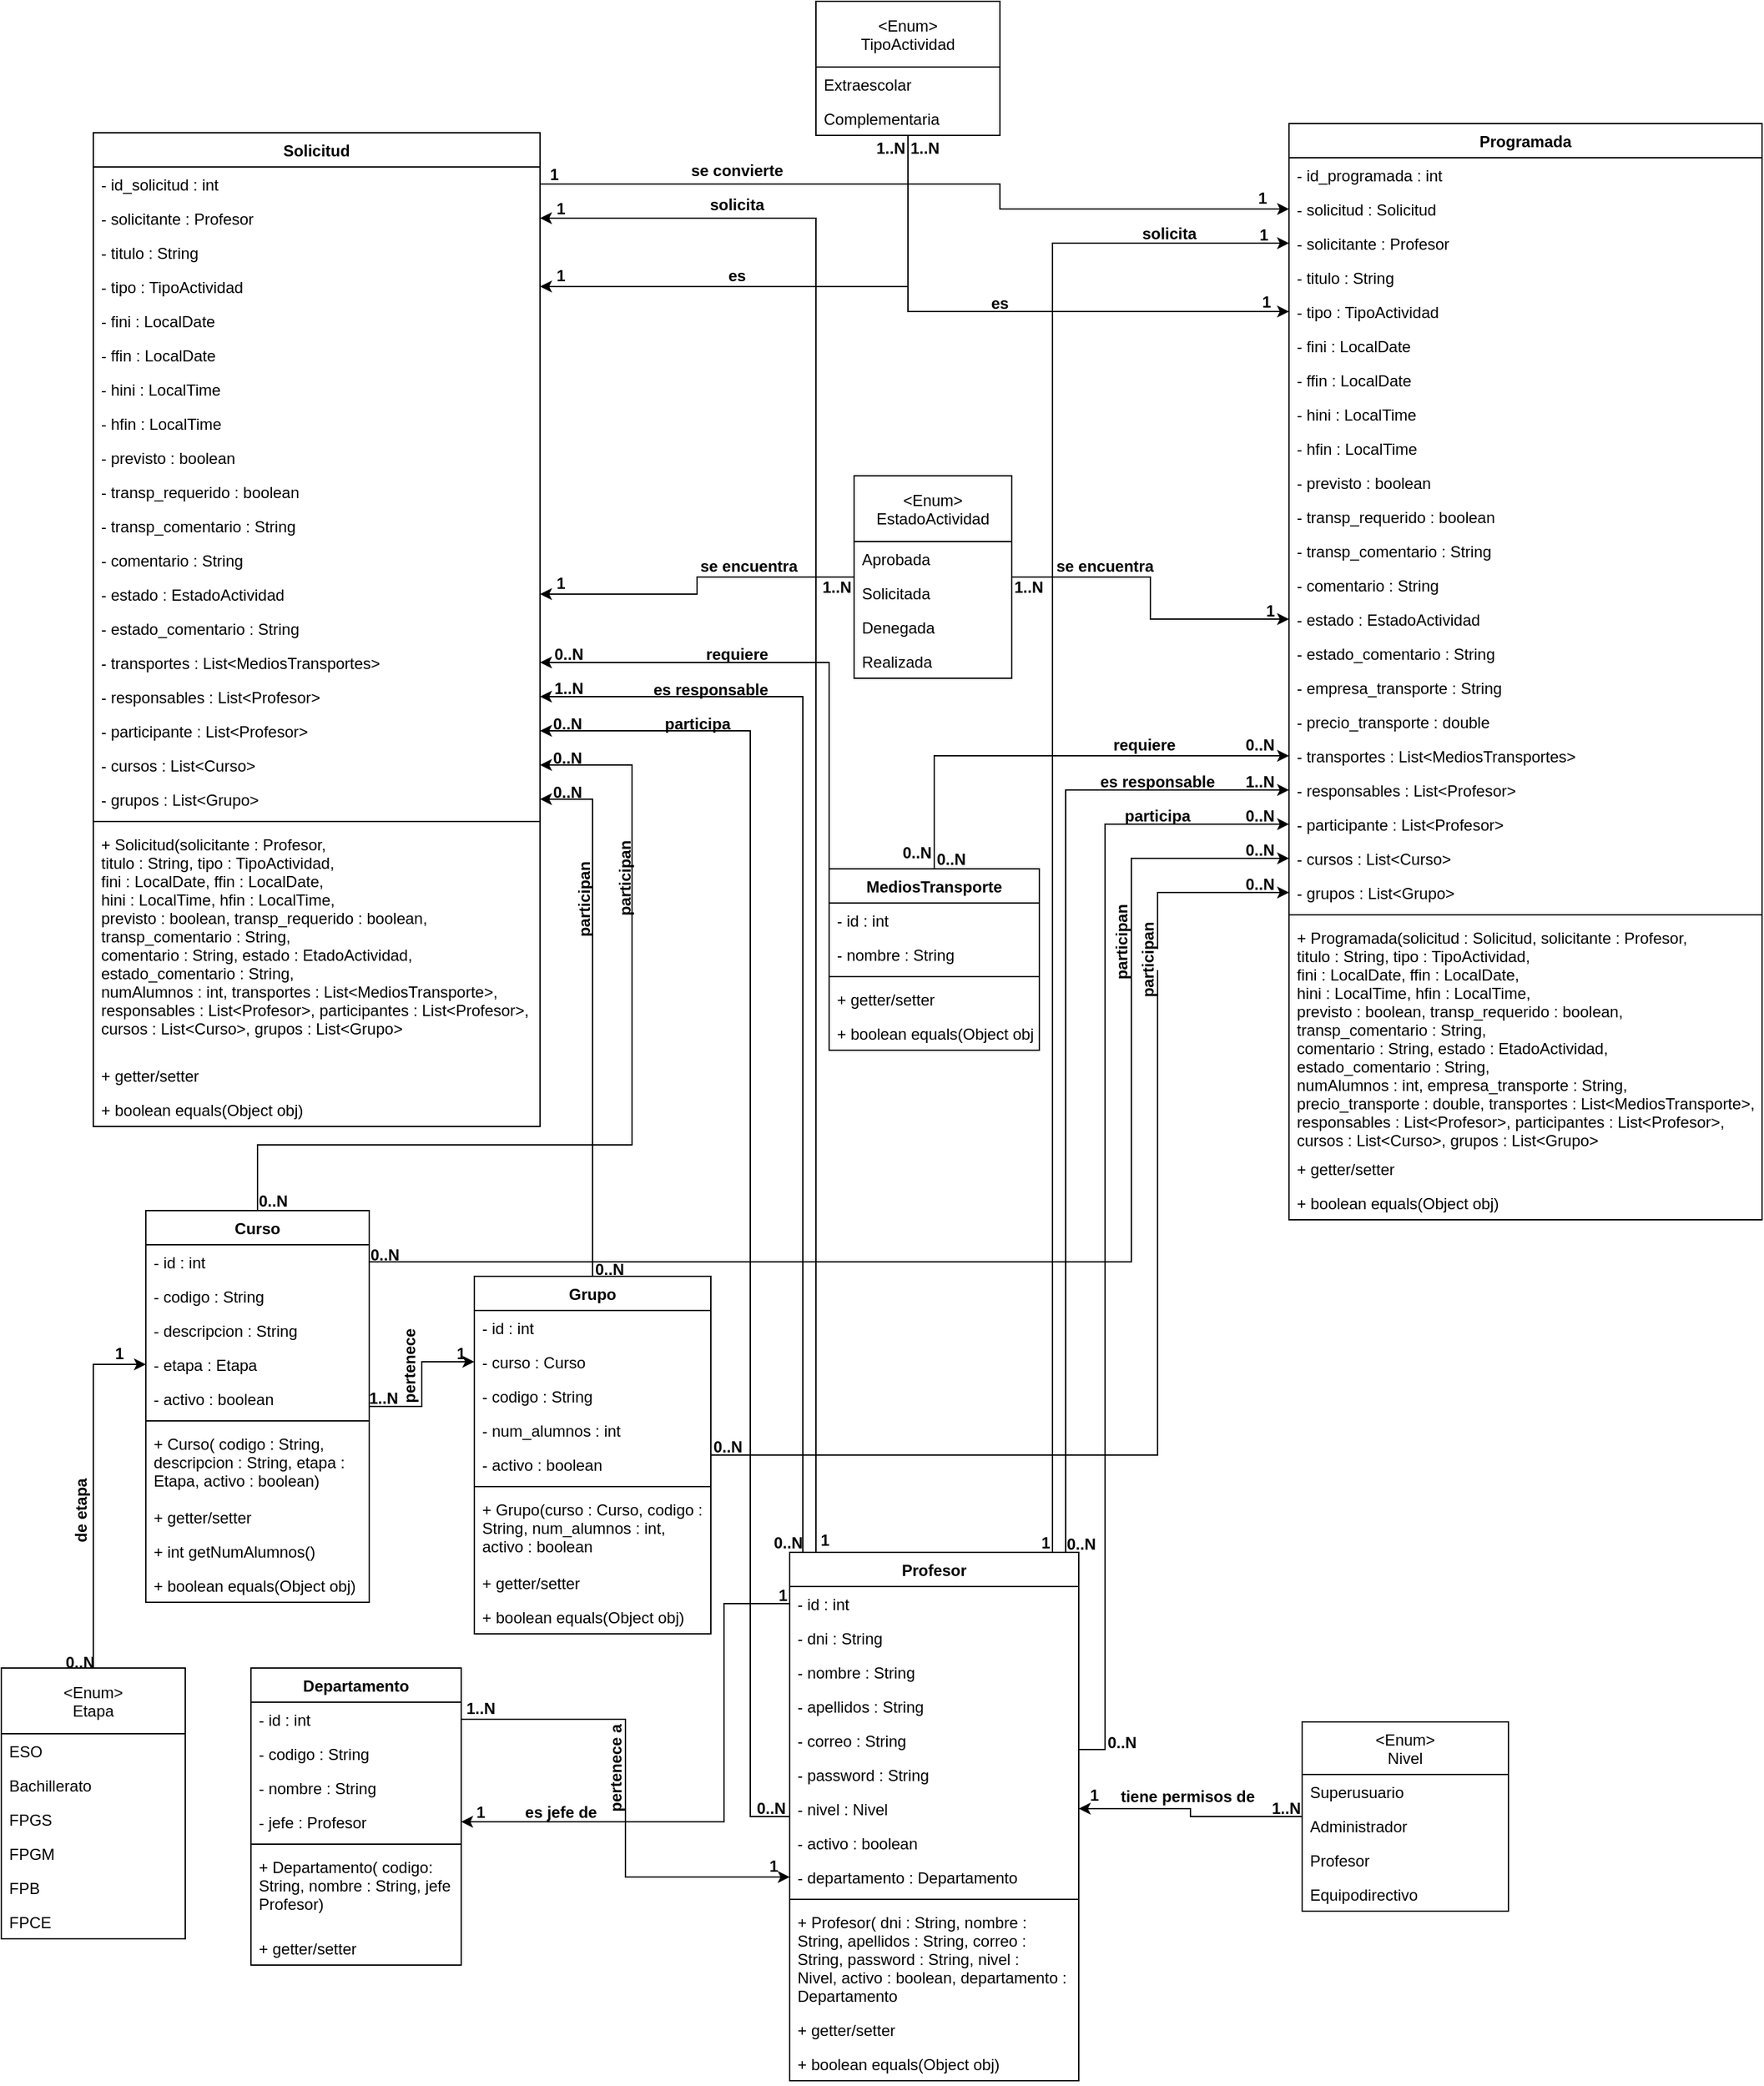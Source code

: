 <mxfile version="24.2.5" type="device">
  <diagram id="jt2cma6V3aLsr3uaVrV_" name="Página-1">
    <mxGraphModel dx="3338" dy="1908" grid="1" gridSize="10" guides="1" tooltips="1" connect="1" arrows="1" fold="1" page="0" pageScale="1" pageWidth="827" pageHeight="1169" math="0" shadow="0">
      <root>
        <mxCell id="0" />
        <mxCell id="1" parent="0" />
        <mxCell id="D-UneGRkx3yv40T7FV0B-1" value="Departamento" style="swimlane;fontStyle=1;align=center;verticalAlign=top;childLayout=stackLayout;horizontal=1;startSize=26;horizontalStack=0;resizeParent=1;resizeParentMax=0;resizeLast=0;collapsible=1;marginBottom=0;" parent="1" vertex="1">
          <mxGeometry x="210" y="1338" width="160" height="226" as="geometry" />
        </mxCell>
        <mxCell id="D-UneGRkx3yv40T7FV0B-2" value="- id : int&#xa;" style="text;strokeColor=none;fillColor=none;align=left;verticalAlign=top;spacingLeft=4;spacingRight=4;overflow=hidden;rotatable=0;points=[[0,0.5],[1,0.5]];portConstraint=eastwest;" parent="D-UneGRkx3yv40T7FV0B-1" vertex="1">
          <mxGeometry y="26" width="160" height="26" as="geometry" />
        </mxCell>
        <mxCell id="D-UneGRkx3yv40T7FV0B-5" value="- codigo : String" style="text;strokeColor=none;fillColor=none;align=left;verticalAlign=top;spacingLeft=4;spacingRight=4;overflow=hidden;rotatable=0;points=[[0,0.5],[1,0.5]];portConstraint=eastwest;" parent="D-UneGRkx3yv40T7FV0B-1" vertex="1">
          <mxGeometry y="52" width="160" height="26" as="geometry" />
        </mxCell>
        <mxCell id="D-UneGRkx3yv40T7FV0B-7" value="- nombre : String" style="text;strokeColor=none;fillColor=none;align=left;verticalAlign=top;spacingLeft=4;spacingRight=4;overflow=hidden;rotatable=0;points=[[0,0.5],[1,0.5]];portConstraint=eastwest;" parent="D-UneGRkx3yv40T7FV0B-1" vertex="1">
          <mxGeometry y="78" width="160" height="26" as="geometry" />
        </mxCell>
        <mxCell id="D-UneGRkx3yv40T7FV0B-6" value="- jefe : Profesor" style="text;strokeColor=none;fillColor=none;align=left;verticalAlign=top;spacingLeft=4;spacingRight=4;overflow=hidden;rotatable=0;points=[[0,0.5],[1,0.5]];portConstraint=eastwest;" parent="D-UneGRkx3yv40T7FV0B-1" vertex="1">
          <mxGeometry y="104" width="160" height="26" as="geometry" />
        </mxCell>
        <mxCell id="D-UneGRkx3yv40T7FV0B-3" value="" style="line;strokeWidth=1;fillColor=none;align=left;verticalAlign=middle;spacingTop=-1;spacingLeft=3;spacingRight=3;rotatable=0;labelPosition=right;points=[];portConstraint=eastwest;" parent="D-UneGRkx3yv40T7FV0B-1" vertex="1">
          <mxGeometry y="130" width="160" height="8" as="geometry" />
        </mxCell>
        <mxCell id="D-UneGRkx3yv40T7FV0B-4" value="+ Departamento( codigo: &#xa;String, nombre : String, jefe :&#xa;Profesor) " style="text;strokeColor=none;fillColor=none;align=left;verticalAlign=top;spacingLeft=4;spacingRight=4;overflow=hidden;rotatable=0;points=[[0,0.5],[1,0.5]];portConstraint=eastwest;" parent="D-UneGRkx3yv40T7FV0B-1" vertex="1">
          <mxGeometry y="138" width="160" height="62" as="geometry" />
        </mxCell>
        <mxCell id="D-UneGRkx3yv40T7FV0B-8" value="+ getter/setter" style="text;strokeColor=none;fillColor=none;align=left;verticalAlign=top;spacingLeft=4;spacingRight=4;overflow=hidden;rotatable=0;points=[[0,0.5],[1,0.5]];portConstraint=eastwest;" parent="D-UneGRkx3yv40T7FV0B-1" vertex="1">
          <mxGeometry y="200" width="160" height="26" as="geometry" />
        </mxCell>
        <mxCell id="D-UneGRkx3yv40T7FV0B-166" style="edgeStyle=orthogonalEdgeStyle;rounded=0;orthogonalLoop=1;jettySize=auto;html=1;" parent="1" source="D-UneGRkx3yv40T7FV0B-9" target="D-UneGRkx3yv40T7FV0B-120" edge="1">
          <mxGeometry relative="1" as="geometry">
            <Array as="points">
              <mxPoint x="820" y="254" />
            </Array>
          </mxGeometry>
        </mxCell>
        <mxCell id="D-UneGRkx3yv40T7FV0B-167" style="edgeStyle=orthogonalEdgeStyle;rounded=0;orthogonalLoop=1;jettySize=auto;html=1;" parent="1" source="D-UneGRkx3yv40T7FV0B-9" target="D-UneGRkx3yv40T7FV0B-67" edge="1">
          <mxGeometry relative="1" as="geometry">
            <Array as="points">
              <mxPoint x="640" y="235" />
            </Array>
          </mxGeometry>
        </mxCell>
        <mxCell id="hdvVi29aJsotizUqz47K-5" style="edgeStyle=orthogonalEdgeStyle;rounded=0;orthogonalLoop=1;jettySize=auto;html=1;" parent="1" source="D-UneGRkx3yv40T7FV0B-9" target="D-UneGRkx3yv40T7FV0B-135" edge="1">
          <mxGeometry relative="1" as="geometry">
            <Array as="points">
              <mxPoint x="830" y="670" />
            </Array>
          </mxGeometry>
        </mxCell>
        <mxCell id="hdvVi29aJsotizUqz47K-6" style="edgeStyle=orthogonalEdgeStyle;rounded=0;orthogonalLoop=1;jettySize=auto;html=1;entryX=0;entryY=0.5;entryDx=0;entryDy=0;" parent="1" source="D-UneGRkx3yv40T7FV0B-9" target="D-UneGRkx3yv40T7FV0B-136" edge="1">
          <mxGeometry relative="1" as="geometry">
            <Array as="points">
              <mxPoint x="860" y="1400" />
              <mxPoint x="860" y="696" />
            </Array>
          </mxGeometry>
        </mxCell>
        <mxCell id="hdvVi29aJsotizUqz47K-7" style="edgeStyle=orthogonalEdgeStyle;rounded=0;orthogonalLoop=1;jettySize=auto;html=1;entryX=1;entryY=0.5;entryDx=0;entryDy=0;" parent="1" source="D-UneGRkx3yv40T7FV0B-9" target="D-UneGRkx3yv40T7FV0B-82" edge="1">
          <mxGeometry relative="1" as="geometry">
            <Array as="points">
              <mxPoint x="630" y="599" />
            </Array>
          </mxGeometry>
        </mxCell>
        <mxCell id="hdvVi29aJsotizUqz47K-8" style="edgeStyle=orthogonalEdgeStyle;rounded=0;orthogonalLoop=1;jettySize=auto;html=1;" parent="1" source="D-UneGRkx3yv40T7FV0B-9" target="D-UneGRkx3yv40T7FV0B-80" edge="1">
          <mxGeometry relative="1" as="geometry">
            <Array as="points">
              <mxPoint x="590" y="1451" />
              <mxPoint x="590" y="625" />
            </Array>
          </mxGeometry>
        </mxCell>
        <mxCell id="D-UneGRkx3yv40T7FV0B-9" value="Profesor" style="swimlane;fontStyle=1;align=center;verticalAlign=top;childLayout=stackLayout;horizontal=1;startSize=26;horizontalStack=0;resizeParent=1;resizeParentMax=0;resizeLast=0;collapsible=1;marginBottom=0;" parent="1" vertex="1">
          <mxGeometry x="620" y="1250" width="220" height="402" as="geometry" />
        </mxCell>
        <mxCell id="D-UneGRkx3yv40T7FV0B-10" value="- id : int" style="text;strokeColor=none;fillColor=none;align=left;verticalAlign=top;spacingLeft=4;spacingRight=4;overflow=hidden;rotatable=0;points=[[0,0.5],[1,0.5]];portConstraint=eastwest;" parent="D-UneGRkx3yv40T7FV0B-9" vertex="1">
          <mxGeometry y="26" width="220" height="26" as="geometry" />
        </mxCell>
        <mxCell id="D-UneGRkx3yv40T7FV0B-13" value="- dni : String" style="text;strokeColor=none;fillColor=none;align=left;verticalAlign=top;spacingLeft=4;spacingRight=4;overflow=hidden;rotatable=0;points=[[0,0.5],[1,0.5]];portConstraint=eastwest;" parent="D-UneGRkx3yv40T7FV0B-9" vertex="1">
          <mxGeometry y="52" width="220" height="26" as="geometry" />
        </mxCell>
        <mxCell id="D-UneGRkx3yv40T7FV0B-14" value="- nombre : String" style="text;strokeColor=none;fillColor=none;align=left;verticalAlign=top;spacingLeft=4;spacingRight=4;overflow=hidden;rotatable=0;points=[[0,0.5],[1,0.5]];portConstraint=eastwest;" parent="D-UneGRkx3yv40T7FV0B-9" vertex="1">
          <mxGeometry y="78" width="220" height="26" as="geometry" />
        </mxCell>
        <mxCell id="D-UneGRkx3yv40T7FV0B-16" value="- apellidos : String" style="text;strokeColor=none;fillColor=none;align=left;verticalAlign=top;spacingLeft=4;spacingRight=4;overflow=hidden;rotatable=0;points=[[0,0.5],[1,0.5]];portConstraint=eastwest;" parent="D-UneGRkx3yv40T7FV0B-9" vertex="1">
          <mxGeometry y="104" width="220" height="26" as="geometry" />
        </mxCell>
        <mxCell id="D-UneGRkx3yv40T7FV0B-19" value="- correo : String" style="text;strokeColor=none;fillColor=none;align=left;verticalAlign=top;spacingLeft=4;spacingRight=4;overflow=hidden;rotatable=0;points=[[0,0.5],[1,0.5]];portConstraint=eastwest;" parent="D-UneGRkx3yv40T7FV0B-9" vertex="1">
          <mxGeometry y="130" width="220" height="26" as="geometry" />
        </mxCell>
        <mxCell id="D-UneGRkx3yv40T7FV0B-20" value="- password : String" style="text;strokeColor=none;fillColor=none;align=left;verticalAlign=top;spacingLeft=4;spacingRight=4;overflow=hidden;rotatable=0;points=[[0,0.5],[1,0.5]];portConstraint=eastwest;" parent="D-UneGRkx3yv40T7FV0B-9" vertex="1">
          <mxGeometry y="156" width="220" height="26" as="geometry" />
        </mxCell>
        <mxCell id="D-UneGRkx3yv40T7FV0B-17" value="- nivel : Nivel" style="text;strokeColor=none;fillColor=none;align=left;verticalAlign=top;spacingLeft=4;spacingRight=4;overflow=hidden;rotatable=0;points=[[0,0.5],[1,0.5]];portConstraint=eastwest;" parent="D-UneGRkx3yv40T7FV0B-9" vertex="1">
          <mxGeometry y="182" width="220" height="26" as="geometry" />
        </mxCell>
        <mxCell id="D-UneGRkx3yv40T7FV0B-18" value="- activo : boolean" style="text;strokeColor=none;fillColor=none;align=left;verticalAlign=top;spacingLeft=4;spacingRight=4;overflow=hidden;rotatable=0;points=[[0,0.5],[1,0.5]];portConstraint=eastwest;" parent="D-UneGRkx3yv40T7FV0B-9" vertex="1">
          <mxGeometry y="208" width="220" height="26" as="geometry" />
        </mxCell>
        <mxCell id="D-UneGRkx3yv40T7FV0B-15" value="- departamento : Departamento" style="text;strokeColor=none;fillColor=none;align=left;verticalAlign=top;spacingLeft=4;spacingRight=4;overflow=hidden;rotatable=0;points=[[0,0.5],[1,0.5]];portConstraint=eastwest;" parent="D-UneGRkx3yv40T7FV0B-9" vertex="1">
          <mxGeometry y="234" width="220" height="26" as="geometry" />
        </mxCell>
        <mxCell id="D-UneGRkx3yv40T7FV0B-11" value="" style="line;strokeWidth=1;fillColor=none;align=left;verticalAlign=middle;spacingTop=-1;spacingLeft=3;spacingRight=3;rotatable=0;labelPosition=right;points=[];portConstraint=eastwest;" parent="D-UneGRkx3yv40T7FV0B-9" vertex="1">
          <mxGeometry y="260" width="220" height="8" as="geometry" />
        </mxCell>
        <mxCell id="D-UneGRkx3yv40T7FV0B-12" value="+ Profesor( dni : String, nombre : &#xa;String, apellidos : String, correo : &#xa;String, password : String, nivel :&#xa;Nivel, activo : boolean, departamento :&#xa;Departamento" style="text;strokeColor=none;fillColor=none;align=left;verticalAlign=top;spacingLeft=4;spacingRight=4;overflow=hidden;rotatable=0;points=[[0,0.5],[1,0.5]];portConstraint=eastwest;" parent="D-UneGRkx3yv40T7FV0B-9" vertex="1">
          <mxGeometry y="268" width="220" height="82" as="geometry" />
        </mxCell>
        <mxCell id="D-UneGRkx3yv40T7FV0B-22" value="+ getter/setter" style="text;strokeColor=none;fillColor=none;align=left;verticalAlign=top;spacingLeft=4;spacingRight=4;overflow=hidden;rotatable=0;points=[[0,0.5],[1,0.5]];portConstraint=eastwest;" parent="D-UneGRkx3yv40T7FV0B-9" vertex="1">
          <mxGeometry y="350" width="220" height="26" as="geometry" />
        </mxCell>
        <mxCell id="D-UneGRkx3yv40T7FV0B-21" value="+ boolean equals(Object obj)" style="text;strokeColor=none;fillColor=none;align=left;verticalAlign=top;spacingLeft=4;spacingRight=4;overflow=hidden;rotatable=0;points=[[0,0.5],[1,0.5]];portConstraint=eastwest;" parent="D-UneGRkx3yv40T7FV0B-9" vertex="1">
          <mxGeometry y="376" width="220" height="26" as="geometry" />
        </mxCell>
        <mxCell id="D-UneGRkx3yv40T7FV0B-161" style="edgeStyle=orthogonalEdgeStyle;rounded=0;orthogonalLoop=1;jettySize=auto;html=1;" parent="1" source="D-UneGRkx3yv40T7FV0B-23" target="D-UneGRkx3yv40T7FV0B-17" edge="1">
          <mxGeometry relative="1" as="geometry" />
        </mxCell>
        <mxCell id="D-UneGRkx3yv40T7FV0B-23" value="&lt;Enum&gt;&#xa;Nivel" style="swimlane;fontStyle=0;childLayout=stackLayout;horizontal=1;startSize=40;fillColor=none;horizontalStack=0;resizeParent=1;resizeParentMax=0;resizeLast=0;collapsible=1;marginBottom=0;" parent="1" vertex="1">
          <mxGeometry x="1010" y="1379" width="157" height="144" as="geometry" />
        </mxCell>
        <mxCell id="D-UneGRkx3yv40T7FV0B-24" value="Superusuario" style="text;strokeColor=none;fillColor=none;align=left;verticalAlign=top;spacingLeft=4;spacingRight=4;overflow=hidden;rotatable=0;points=[[0,0.5],[1,0.5]];portConstraint=eastwest;" parent="D-UneGRkx3yv40T7FV0B-23" vertex="1">
          <mxGeometry y="40" width="157" height="26" as="geometry" />
        </mxCell>
        <mxCell id="D-UneGRkx3yv40T7FV0B-25" value="Administrador" style="text;strokeColor=none;fillColor=none;align=left;verticalAlign=top;spacingLeft=4;spacingRight=4;overflow=hidden;rotatable=0;points=[[0,0.5],[1,0.5]];portConstraint=eastwest;" parent="D-UneGRkx3yv40T7FV0B-23" vertex="1">
          <mxGeometry y="66" width="157" height="26" as="geometry" />
        </mxCell>
        <mxCell id="D-UneGRkx3yv40T7FV0B-27" value="Profesor" style="text;strokeColor=none;fillColor=none;align=left;verticalAlign=top;spacingLeft=4;spacingRight=4;overflow=hidden;rotatable=0;points=[[0,0.5],[1,0.5]];portConstraint=eastwest;" parent="D-UneGRkx3yv40T7FV0B-23" vertex="1">
          <mxGeometry y="92" width="157" height="26" as="geometry" />
        </mxCell>
        <mxCell id="D-UneGRkx3yv40T7FV0B-26" value="Equipodirectivo" style="text;strokeColor=none;fillColor=none;align=left;verticalAlign=top;spacingLeft=4;spacingRight=4;overflow=hidden;rotatable=0;points=[[0,0.5],[1,0.5]];portConstraint=eastwest;" parent="D-UneGRkx3yv40T7FV0B-23" vertex="1">
          <mxGeometry y="118" width="157" height="26" as="geometry" />
        </mxCell>
        <mxCell id="D-UneGRkx3yv40T7FV0B-178" style="edgeStyle=orthogonalEdgeStyle;rounded=0;orthogonalLoop=1;jettySize=auto;html=1;" parent="1" source="D-UneGRkx3yv40T7FV0B-28" target="D-UneGRkx3yv40T7FV0B-134" edge="1">
          <mxGeometry relative="1" as="geometry" />
        </mxCell>
        <mxCell id="hdvVi29aJsotizUqz47K-1" style="edgeStyle=orthogonalEdgeStyle;rounded=0;orthogonalLoop=1;jettySize=auto;html=1;" parent="1" source="D-UneGRkx3yv40T7FV0B-28" target="D-UneGRkx3yv40T7FV0B-83" edge="1">
          <mxGeometry relative="1" as="geometry">
            <Array as="points">
              <mxPoint x="650" y="573" />
            </Array>
          </mxGeometry>
        </mxCell>
        <mxCell id="D-UneGRkx3yv40T7FV0B-28" value="MediosTransporte" style="swimlane;fontStyle=1;align=center;verticalAlign=top;childLayout=stackLayout;horizontal=1;startSize=26;horizontalStack=0;resizeParent=1;resizeParentMax=0;resizeLast=0;collapsible=1;marginBottom=0;" parent="1" vertex="1">
          <mxGeometry x="650" y="730" width="160" height="138" as="geometry" />
        </mxCell>
        <mxCell id="D-UneGRkx3yv40T7FV0B-29" value="- id : int" style="text;strokeColor=none;fillColor=none;align=left;verticalAlign=top;spacingLeft=4;spacingRight=4;overflow=hidden;rotatable=0;points=[[0,0.5],[1,0.5]];portConstraint=eastwest;" parent="D-UneGRkx3yv40T7FV0B-28" vertex="1">
          <mxGeometry y="26" width="160" height="26" as="geometry" />
        </mxCell>
        <mxCell id="D-UneGRkx3yv40T7FV0B-32" value="- nombre : String" style="text;strokeColor=none;fillColor=none;align=left;verticalAlign=top;spacingLeft=4;spacingRight=4;overflow=hidden;rotatable=0;points=[[0,0.5],[1,0.5]];portConstraint=eastwest;" parent="D-UneGRkx3yv40T7FV0B-28" vertex="1">
          <mxGeometry y="52" width="160" height="26" as="geometry" />
        </mxCell>
        <mxCell id="D-UneGRkx3yv40T7FV0B-30" value="" style="line;strokeWidth=1;fillColor=none;align=left;verticalAlign=middle;spacingTop=-1;spacingLeft=3;spacingRight=3;rotatable=0;labelPosition=right;points=[];portConstraint=eastwest;" parent="D-UneGRkx3yv40T7FV0B-28" vertex="1">
          <mxGeometry y="78" width="160" height="8" as="geometry" />
        </mxCell>
        <mxCell id="D-UneGRkx3yv40T7FV0B-31" value="+ getter/setter" style="text;strokeColor=none;fillColor=none;align=left;verticalAlign=top;spacingLeft=4;spacingRight=4;overflow=hidden;rotatable=0;points=[[0,0.5],[1,0.5]];portConstraint=eastwest;" parent="D-UneGRkx3yv40T7FV0B-28" vertex="1">
          <mxGeometry y="86" width="160" height="26" as="geometry" />
        </mxCell>
        <mxCell id="D-UneGRkx3yv40T7FV0B-33" value="+ boolean equals(Object obj)" style="text;strokeColor=none;fillColor=none;align=left;verticalAlign=top;spacingLeft=4;spacingRight=4;overflow=hidden;rotatable=0;points=[[0,0.5],[1,0.5]];portConstraint=eastwest;" parent="D-UneGRkx3yv40T7FV0B-28" vertex="1">
          <mxGeometry y="112" width="160" height="26" as="geometry" />
        </mxCell>
        <mxCell id="D-UneGRkx3yv40T7FV0B-159" style="edgeStyle=orthogonalEdgeStyle;rounded=0;orthogonalLoop=1;jettySize=auto;html=1;" parent="1" source="D-UneGRkx3yv40T7FV0B-34" target="D-UneGRkx3yv40T7FV0B-57" edge="1">
          <mxGeometry relative="1" as="geometry" />
        </mxCell>
        <mxCell id="hdvVi29aJsotizUqz47K-3" style="edgeStyle=orthogonalEdgeStyle;rounded=0;orthogonalLoop=1;jettySize=auto;html=1;entryX=1;entryY=0.5;entryDx=0;entryDy=0;" parent="1" source="D-UneGRkx3yv40T7FV0B-34" target="D-UneGRkx3yv40T7FV0B-84" edge="1">
          <mxGeometry relative="1" as="geometry">
            <Array as="points">
              <mxPoint x="215" y="940" />
              <mxPoint x="500" y="940" />
              <mxPoint x="500" y="651" />
            </Array>
          </mxGeometry>
        </mxCell>
        <mxCell id="D-UneGRkx3yv40T7FV0B-34" value="Curso" style="swimlane;fontStyle=1;align=center;verticalAlign=top;childLayout=stackLayout;horizontal=1;startSize=26;horizontalStack=0;resizeParent=1;resizeParentMax=0;resizeLast=0;collapsible=1;marginBottom=0;" parent="1" vertex="1">
          <mxGeometry x="130" y="990" width="170" height="298" as="geometry" />
        </mxCell>
        <mxCell id="D-UneGRkx3yv40T7FV0B-35" value="- id : int" style="text;strokeColor=none;fillColor=none;align=left;verticalAlign=top;spacingLeft=4;spacingRight=4;overflow=hidden;rotatable=0;points=[[0,0.5],[1,0.5]];portConstraint=eastwest;" parent="D-UneGRkx3yv40T7FV0B-34" vertex="1">
          <mxGeometry y="26" width="170" height="26" as="geometry" />
        </mxCell>
        <mxCell id="D-UneGRkx3yv40T7FV0B-38" value="- codigo : String" style="text;strokeColor=none;fillColor=none;align=left;verticalAlign=top;spacingLeft=4;spacingRight=4;overflow=hidden;rotatable=0;points=[[0,0.5],[1,0.5]];portConstraint=eastwest;" parent="D-UneGRkx3yv40T7FV0B-34" vertex="1">
          <mxGeometry y="52" width="170" height="26" as="geometry" />
        </mxCell>
        <mxCell id="D-UneGRkx3yv40T7FV0B-40" value="- descripcion : String" style="text;strokeColor=none;fillColor=none;align=left;verticalAlign=top;spacingLeft=4;spacingRight=4;overflow=hidden;rotatable=0;points=[[0,0.5],[1,0.5]];portConstraint=eastwest;" parent="D-UneGRkx3yv40T7FV0B-34" vertex="1">
          <mxGeometry y="78" width="170" height="26" as="geometry" />
        </mxCell>
        <mxCell id="D-UneGRkx3yv40T7FV0B-41" value="- etapa : Etapa" style="text;strokeColor=none;fillColor=none;align=left;verticalAlign=top;spacingLeft=4;spacingRight=4;overflow=hidden;rotatable=0;points=[[0,0.5],[1,0.5]];portConstraint=eastwest;" parent="D-UneGRkx3yv40T7FV0B-34" vertex="1">
          <mxGeometry y="104" width="170" height="26" as="geometry" />
        </mxCell>
        <mxCell id="D-UneGRkx3yv40T7FV0B-39" value="- activo : boolean" style="text;strokeColor=none;fillColor=none;align=left;verticalAlign=top;spacingLeft=4;spacingRight=4;overflow=hidden;rotatable=0;points=[[0,0.5],[1,0.5]];portConstraint=eastwest;" parent="D-UneGRkx3yv40T7FV0B-34" vertex="1">
          <mxGeometry y="130" width="170" height="26" as="geometry" />
        </mxCell>
        <mxCell id="D-UneGRkx3yv40T7FV0B-36" value="" style="line;strokeWidth=1;fillColor=none;align=left;verticalAlign=middle;spacingTop=-1;spacingLeft=3;spacingRight=3;rotatable=0;labelPosition=right;points=[];portConstraint=eastwest;" parent="D-UneGRkx3yv40T7FV0B-34" vertex="1">
          <mxGeometry y="156" width="170" height="8" as="geometry" />
        </mxCell>
        <mxCell id="D-UneGRkx3yv40T7FV0B-37" value="+ Curso( codigo : String, &#xa;descripcion : String, etapa :&#xa;Etapa, activo : boolean)" style="text;strokeColor=none;fillColor=none;align=left;verticalAlign=top;spacingLeft=4;spacingRight=4;overflow=hidden;rotatable=0;points=[[0,0.5],[1,0.5]];portConstraint=eastwest;" parent="D-UneGRkx3yv40T7FV0B-34" vertex="1">
          <mxGeometry y="164" width="170" height="56" as="geometry" />
        </mxCell>
        <mxCell id="D-UneGRkx3yv40T7FV0B-44" value="+ getter/setter&#xa;" style="text;strokeColor=none;fillColor=none;align=left;verticalAlign=top;spacingLeft=4;spacingRight=4;overflow=hidden;rotatable=0;points=[[0,0.5],[1,0.5]];portConstraint=eastwest;" parent="D-UneGRkx3yv40T7FV0B-34" vertex="1">
          <mxGeometry y="220" width="170" height="26" as="geometry" />
        </mxCell>
        <mxCell id="D-UneGRkx3yv40T7FV0B-43" value="+ int getNumAlumnos()" style="text;strokeColor=none;fillColor=none;align=left;verticalAlign=top;spacingLeft=4;spacingRight=4;overflow=hidden;rotatable=0;points=[[0,0.5],[1,0.5]];portConstraint=eastwest;" parent="D-UneGRkx3yv40T7FV0B-34" vertex="1">
          <mxGeometry y="246" width="170" height="26" as="geometry" />
        </mxCell>
        <mxCell id="D-UneGRkx3yv40T7FV0B-42" value="+ boolean equals(Object obj)" style="text;strokeColor=none;fillColor=none;align=left;verticalAlign=top;spacingLeft=4;spacingRight=4;overflow=hidden;rotatable=0;points=[[0,0.5],[1,0.5]];portConstraint=eastwest;" parent="D-UneGRkx3yv40T7FV0B-34" vertex="1">
          <mxGeometry y="272" width="170" height="26" as="geometry" />
        </mxCell>
        <mxCell id="D-UneGRkx3yv40T7FV0B-158" style="edgeStyle=orthogonalEdgeStyle;rounded=0;orthogonalLoop=1;jettySize=auto;html=1;entryX=0;entryY=0.5;entryDx=0;entryDy=0;" parent="1" source="D-UneGRkx3yv40T7FV0B-45" target="D-UneGRkx3yv40T7FV0B-41" edge="1">
          <mxGeometry relative="1" as="geometry" />
        </mxCell>
        <mxCell id="D-UneGRkx3yv40T7FV0B-45" value="&lt;Enum&gt;&#xa;Etapa" style="swimlane;fontStyle=0;childLayout=stackLayout;horizontal=1;startSize=50;fillColor=none;horizontalStack=0;resizeParent=1;resizeParentMax=0;resizeLast=0;collapsible=1;marginBottom=0;" parent="1" vertex="1">
          <mxGeometry x="20" y="1338" width="140" height="206" as="geometry" />
        </mxCell>
        <mxCell id="D-UneGRkx3yv40T7FV0B-46" value="ESO" style="text;strokeColor=none;fillColor=none;align=left;verticalAlign=top;spacingLeft=4;spacingRight=4;overflow=hidden;rotatable=0;points=[[0,0.5],[1,0.5]];portConstraint=eastwest;" parent="D-UneGRkx3yv40T7FV0B-45" vertex="1">
          <mxGeometry y="50" width="140" height="26" as="geometry" />
        </mxCell>
        <mxCell id="D-UneGRkx3yv40T7FV0B-47" value="Bachillerato" style="text;strokeColor=none;fillColor=none;align=left;verticalAlign=top;spacingLeft=4;spacingRight=4;overflow=hidden;rotatable=0;points=[[0,0.5],[1,0.5]];portConstraint=eastwest;" parent="D-UneGRkx3yv40T7FV0B-45" vertex="1">
          <mxGeometry y="76" width="140" height="26" as="geometry" />
        </mxCell>
        <mxCell id="D-UneGRkx3yv40T7FV0B-49" value="FPGS" style="text;strokeColor=none;fillColor=none;align=left;verticalAlign=top;spacingLeft=4;spacingRight=4;overflow=hidden;rotatable=0;points=[[0,0.5],[1,0.5]];portConstraint=eastwest;" parent="D-UneGRkx3yv40T7FV0B-45" vertex="1">
          <mxGeometry y="102" width="140" height="26" as="geometry" />
        </mxCell>
        <mxCell id="D-UneGRkx3yv40T7FV0B-50" value="FPGM" style="text;strokeColor=none;fillColor=none;align=left;verticalAlign=top;spacingLeft=4;spacingRight=4;overflow=hidden;rotatable=0;points=[[0,0.5],[1,0.5]];portConstraint=eastwest;" parent="D-UneGRkx3yv40T7FV0B-45" vertex="1">
          <mxGeometry y="128" width="140" height="26" as="geometry" />
        </mxCell>
        <mxCell id="D-UneGRkx3yv40T7FV0B-51" value="FPB" style="text;strokeColor=none;fillColor=none;align=left;verticalAlign=top;spacingLeft=4;spacingRight=4;overflow=hidden;rotatable=0;points=[[0,0.5],[1,0.5]];portConstraint=eastwest;" parent="D-UneGRkx3yv40T7FV0B-45" vertex="1">
          <mxGeometry y="154" width="140" height="26" as="geometry" />
        </mxCell>
        <mxCell id="D-UneGRkx3yv40T7FV0B-48" value="FPCE" style="text;strokeColor=none;fillColor=none;align=left;verticalAlign=top;spacingLeft=4;spacingRight=4;overflow=hidden;rotatable=0;points=[[0,0.5],[1,0.5]];portConstraint=eastwest;" parent="D-UneGRkx3yv40T7FV0B-45" vertex="1">
          <mxGeometry y="180" width="140" height="26" as="geometry" />
        </mxCell>
        <mxCell id="D-UneGRkx3yv40T7FV0B-176" style="edgeStyle=orthogonalEdgeStyle;rounded=0;orthogonalLoop=1;jettySize=auto;html=1;entryX=1;entryY=0.5;entryDx=0;entryDy=0;" parent="1" source="D-UneGRkx3yv40T7FV0B-52" target="D-UneGRkx3yv40T7FV0B-85" edge="1">
          <mxGeometry relative="1" as="geometry" />
        </mxCell>
        <mxCell id="hdvVi29aJsotizUqz47K-2" style="edgeStyle=orthogonalEdgeStyle;rounded=0;orthogonalLoop=1;jettySize=auto;html=1;startArrow=none;" parent="1" source="hdvVi29aJsotizUqz47K-59" target="D-UneGRkx3yv40T7FV0B-138" edge="1">
          <mxGeometry relative="1" as="geometry">
            <Array as="points">
              <mxPoint x="900" y="748" />
            </Array>
          </mxGeometry>
        </mxCell>
        <mxCell id="D-UneGRkx3yv40T7FV0B-52" value="Grupo" style="swimlane;fontStyle=1;align=center;verticalAlign=top;childLayout=stackLayout;horizontal=1;startSize=26;horizontalStack=0;resizeParent=1;resizeParentMax=0;resizeLast=0;collapsible=1;marginBottom=0;" parent="1" vertex="1">
          <mxGeometry x="380" y="1040" width="180" height="272" as="geometry" />
        </mxCell>
        <mxCell id="D-UneGRkx3yv40T7FV0B-53" value="- id : int" style="text;strokeColor=none;fillColor=none;align=left;verticalAlign=top;spacingLeft=4;spacingRight=4;overflow=hidden;rotatable=0;points=[[0,0.5],[1,0.5]];portConstraint=eastwest;" parent="D-UneGRkx3yv40T7FV0B-52" vertex="1">
          <mxGeometry y="26" width="180" height="26" as="geometry" />
        </mxCell>
        <mxCell id="D-UneGRkx3yv40T7FV0B-57" value="- curso : Curso" style="text;strokeColor=none;fillColor=none;align=left;verticalAlign=top;spacingLeft=4;spacingRight=4;overflow=hidden;rotatable=0;points=[[0,0.5],[1,0.5]];portConstraint=eastwest;" parent="D-UneGRkx3yv40T7FV0B-52" vertex="1">
          <mxGeometry y="52" width="180" height="26" as="geometry" />
        </mxCell>
        <mxCell id="D-UneGRkx3yv40T7FV0B-58" value="- codigo : String" style="text;strokeColor=none;fillColor=none;align=left;verticalAlign=top;spacingLeft=4;spacingRight=4;overflow=hidden;rotatable=0;points=[[0,0.5],[1,0.5]];portConstraint=eastwest;" parent="D-UneGRkx3yv40T7FV0B-52" vertex="1">
          <mxGeometry y="78" width="180" height="26" as="geometry" />
        </mxCell>
        <mxCell id="D-UneGRkx3yv40T7FV0B-59" value="- num_alumnos : int" style="text;strokeColor=none;fillColor=none;align=left;verticalAlign=top;spacingLeft=4;spacingRight=4;overflow=hidden;rotatable=0;points=[[0,0.5],[1,0.5]];portConstraint=eastwest;" parent="D-UneGRkx3yv40T7FV0B-52" vertex="1">
          <mxGeometry y="104" width="180" height="26" as="geometry" />
        </mxCell>
        <mxCell id="D-UneGRkx3yv40T7FV0B-56" value="- activo : boolean" style="text;strokeColor=none;fillColor=none;align=left;verticalAlign=top;spacingLeft=4;spacingRight=4;overflow=hidden;rotatable=0;points=[[0,0.5],[1,0.5]];portConstraint=eastwest;" parent="D-UneGRkx3yv40T7FV0B-52" vertex="1">
          <mxGeometry y="130" width="180" height="26" as="geometry" />
        </mxCell>
        <mxCell id="D-UneGRkx3yv40T7FV0B-54" value="" style="line;strokeWidth=1;fillColor=none;align=left;verticalAlign=middle;spacingTop=-1;spacingLeft=3;spacingRight=3;rotatable=0;labelPosition=right;points=[];portConstraint=eastwest;" parent="D-UneGRkx3yv40T7FV0B-52" vertex="1">
          <mxGeometry y="156" width="180" height="8" as="geometry" />
        </mxCell>
        <mxCell id="D-UneGRkx3yv40T7FV0B-61" value="+ Grupo(curso : Curso, codigo :&#xa;String, num_alumnos : int, &#xa;activo : boolean" style="text;strokeColor=none;fillColor=none;align=left;verticalAlign=top;spacingLeft=4;spacingRight=4;overflow=hidden;rotatable=0;points=[[0,0.5],[1,0.5]];portConstraint=eastwest;" parent="D-UneGRkx3yv40T7FV0B-52" vertex="1">
          <mxGeometry y="164" width="180" height="56" as="geometry" />
        </mxCell>
        <mxCell id="D-UneGRkx3yv40T7FV0B-62" value="+ getter/setter&#xa;" style="text;strokeColor=none;fillColor=none;align=left;verticalAlign=top;spacingLeft=4;spacingRight=4;overflow=hidden;rotatable=0;points=[[0,0.5],[1,0.5]];portConstraint=eastwest;" parent="D-UneGRkx3yv40T7FV0B-52" vertex="1">
          <mxGeometry y="220" width="180" height="26" as="geometry" />
        </mxCell>
        <mxCell id="D-UneGRkx3yv40T7FV0B-55" value="+ boolean equals(Object obj)" style="text;strokeColor=none;fillColor=none;align=left;verticalAlign=top;spacingLeft=4;spacingRight=4;overflow=hidden;rotatable=0;points=[[0,0.5],[1,0.5]];portConstraint=eastwest;" parent="D-UneGRkx3yv40T7FV0B-52" vertex="1">
          <mxGeometry y="246" width="180" height="26" as="geometry" />
        </mxCell>
        <mxCell id="D-UneGRkx3yv40T7FV0B-63" value="Solicitud" style="swimlane;fontStyle=1;align=center;verticalAlign=top;childLayout=stackLayout;horizontal=1;startSize=26;horizontalStack=0;resizeParent=1;resizeParentMax=0;resizeLast=0;collapsible=1;marginBottom=0;" parent="1" vertex="1">
          <mxGeometry x="90" y="170" width="340" height="756" as="geometry" />
        </mxCell>
        <mxCell id="D-UneGRkx3yv40T7FV0B-64" value="- id_solicitud : int" style="text;strokeColor=none;fillColor=none;align=left;verticalAlign=top;spacingLeft=4;spacingRight=4;overflow=hidden;rotatable=0;points=[[0,0.5],[1,0.5]];portConstraint=eastwest;" parent="D-UneGRkx3yv40T7FV0B-63" vertex="1">
          <mxGeometry y="26" width="340" height="26" as="geometry" />
        </mxCell>
        <mxCell id="D-UneGRkx3yv40T7FV0B-67" value="- solicitante : Profesor" style="text;strokeColor=none;fillColor=none;align=left;verticalAlign=top;spacingLeft=4;spacingRight=4;overflow=hidden;rotatable=0;points=[[0,0.5],[1,0.5]];portConstraint=eastwest;" parent="D-UneGRkx3yv40T7FV0B-63" vertex="1">
          <mxGeometry y="52" width="340" height="26" as="geometry" />
        </mxCell>
        <mxCell id="D-UneGRkx3yv40T7FV0B-69" value="- titulo : String" style="text;strokeColor=none;fillColor=none;align=left;verticalAlign=top;spacingLeft=4;spacingRight=4;overflow=hidden;rotatable=0;points=[[0,0.5],[1,0.5]];portConstraint=eastwest;" parent="D-UneGRkx3yv40T7FV0B-63" vertex="1">
          <mxGeometry y="78" width="340" height="26" as="geometry" />
        </mxCell>
        <mxCell id="D-UneGRkx3yv40T7FV0B-71" value="- tipo : TipoActividad" style="text;strokeColor=none;fillColor=none;align=left;verticalAlign=top;spacingLeft=4;spacingRight=4;overflow=hidden;rotatable=0;points=[[0,0.5],[1,0.5]];portConstraint=eastwest;" parent="D-UneGRkx3yv40T7FV0B-63" vertex="1">
          <mxGeometry y="104" width="340" height="26" as="geometry" />
        </mxCell>
        <mxCell id="D-UneGRkx3yv40T7FV0B-72" value="- fini : LocalDate" style="text;strokeColor=none;fillColor=none;align=left;verticalAlign=top;spacingLeft=4;spacingRight=4;overflow=hidden;rotatable=0;points=[[0,0.5],[1,0.5]];portConstraint=eastwest;" parent="D-UneGRkx3yv40T7FV0B-63" vertex="1">
          <mxGeometry y="130" width="340" height="26" as="geometry" />
        </mxCell>
        <mxCell id="D-UneGRkx3yv40T7FV0B-73" value="- ffin : LocalDate" style="text;strokeColor=none;fillColor=none;align=left;verticalAlign=top;spacingLeft=4;spacingRight=4;overflow=hidden;rotatable=0;points=[[0,0.5],[1,0.5]];portConstraint=eastwest;" parent="D-UneGRkx3yv40T7FV0B-63" vertex="1">
          <mxGeometry y="156" width="340" height="26" as="geometry" />
        </mxCell>
        <mxCell id="D-UneGRkx3yv40T7FV0B-75" value="- hini : LocalTime" style="text;strokeColor=none;fillColor=none;align=left;verticalAlign=top;spacingLeft=4;spacingRight=4;overflow=hidden;rotatable=0;points=[[0,0.5],[1,0.5]];portConstraint=eastwest;" parent="D-UneGRkx3yv40T7FV0B-63" vertex="1">
          <mxGeometry y="182" width="340" height="26" as="geometry" />
        </mxCell>
        <mxCell id="D-UneGRkx3yv40T7FV0B-74" value="- hfin : LocalTime" style="text;strokeColor=none;fillColor=none;align=left;verticalAlign=top;spacingLeft=4;spacingRight=4;overflow=hidden;rotatable=0;points=[[0,0.5],[1,0.5]];portConstraint=eastwest;" parent="D-UneGRkx3yv40T7FV0B-63" vertex="1">
          <mxGeometry y="208" width="340" height="26" as="geometry" />
        </mxCell>
        <mxCell id="D-UneGRkx3yv40T7FV0B-76" value="- previsto : boolean" style="text;strokeColor=none;fillColor=none;align=left;verticalAlign=top;spacingLeft=4;spacingRight=4;overflow=hidden;rotatable=0;points=[[0,0.5],[1,0.5]];portConstraint=eastwest;" parent="D-UneGRkx3yv40T7FV0B-63" vertex="1">
          <mxGeometry y="234" width="340" height="26" as="geometry" />
        </mxCell>
        <mxCell id="D-UneGRkx3yv40T7FV0B-70" value="- transp_requerido : boolean" style="text;strokeColor=none;fillColor=none;align=left;verticalAlign=top;spacingLeft=4;spacingRight=4;overflow=hidden;rotatable=0;points=[[0,0.5],[1,0.5]];portConstraint=eastwest;" parent="D-UneGRkx3yv40T7FV0B-63" vertex="1">
          <mxGeometry y="260" width="340" height="26" as="geometry" />
        </mxCell>
        <mxCell id="D-UneGRkx3yv40T7FV0B-68" value="- transp_comentario : String" style="text;strokeColor=none;fillColor=none;align=left;verticalAlign=top;spacingLeft=4;spacingRight=4;overflow=hidden;rotatable=0;points=[[0,0.5],[1,0.5]];portConstraint=eastwest;" parent="D-UneGRkx3yv40T7FV0B-63" vertex="1">
          <mxGeometry y="286" width="340" height="26" as="geometry" />
        </mxCell>
        <mxCell id="D-UneGRkx3yv40T7FV0B-78" value="- comentario : String" style="text;strokeColor=none;fillColor=none;align=left;verticalAlign=top;spacingLeft=4;spacingRight=4;overflow=hidden;rotatable=0;points=[[0,0.5],[1,0.5]];portConstraint=eastwest;" parent="D-UneGRkx3yv40T7FV0B-63" vertex="1">
          <mxGeometry y="312" width="340" height="26" as="geometry" />
        </mxCell>
        <mxCell id="D-UneGRkx3yv40T7FV0B-79" value="- estado : EstadoActividad" style="text;strokeColor=none;fillColor=none;align=left;verticalAlign=top;spacingLeft=4;spacingRight=4;overflow=hidden;rotatable=0;points=[[0,0.5],[1,0.5]];portConstraint=eastwest;" parent="D-UneGRkx3yv40T7FV0B-63" vertex="1">
          <mxGeometry y="338" width="340" height="26" as="geometry" />
        </mxCell>
        <mxCell id="D-UneGRkx3yv40T7FV0B-77" value="- estado_comentario : String" style="text;strokeColor=none;fillColor=none;align=left;verticalAlign=top;spacingLeft=4;spacingRight=4;overflow=hidden;rotatable=0;points=[[0,0.5],[1,0.5]];portConstraint=eastwest;" parent="D-UneGRkx3yv40T7FV0B-63" vertex="1">
          <mxGeometry y="364" width="340" height="26" as="geometry" />
        </mxCell>
        <mxCell id="D-UneGRkx3yv40T7FV0B-83" value="- transportes : List&lt;MediosTransportes&gt;" style="text;strokeColor=none;fillColor=none;align=left;verticalAlign=top;spacingLeft=4;spacingRight=4;overflow=hidden;rotatable=0;points=[[0,0.5],[1,0.5]];portConstraint=eastwest;" parent="D-UneGRkx3yv40T7FV0B-63" vertex="1">
          <mxGeometry y="390" width="340" height="26" as="geometry" />
        </mxCell>
        <mxCell id="D-UneGRkx3yv40T7FV0B-82" value="- responsables : List&lt;Profesor&gt;" style="text;strokeColor=none;fillColor=none;align=left;verticalAlign=top;spacingLeft=4;spacingRight=4;overflow=hidden;rotatable=0;points=[[0,0.5],[1,0.5]];portConstraint=eastwest;" parent="D-UneGRkx3yv40T7FV0B-63" vertex="1">
          <mxGeometry y="416" width="340" height="26" as="geometry" />
        </mxCell>
        <mxCell id="D-UneGRkx3yv40T7FV0B-80" value="- participante : List&lt;Profesor&gt;" style="text;strokeColor=none;fillColor=none;align=left;verticalAlign=top;spacingLeft=4;spacingRight=4;overflow=hidden;rotatable=0;points=[[0,0.5],[1,0.5]];portConstraint=eastwest;" parent="D-UneGRkx3yv40T7FV0B-63" vertex="1">
          <mxGeometry y="442" width="340" height="26" as="geometry" />
        </mxCell>
        <mxCell id="D-UneGRkx3yv40T7FV0B-84" value="- cursos : List&lt;Curso&gt;" style="text;strokeColor=none;fillColor=none;align=left;verticalAlign=top;spacingLeft=4;spacingRight=4;overflow=hidden;rotatable=0;points=[[0,0.5],[1,0.5]];portConstraint=eastwest;" parent="D-UneGRkx3yv40T7FV0B-63" vertex="1">
          <mxGeometry y="468" width="340" height="26" as="geometry" />
        </mxCell>
        <mxCell id="D-UneGRkx3yv40T7FV0B-85" value="- grupos : List&lt;Grupo&gt;" style="text;strokeColor=none;fillColor=none;align=left;verticalAlign=top;spacingLeft=4;spacingRight=4;overflow=hidden;rotatable=0;points=[[0,0.5],[1,0.5]];portConstraint=eastwest;" parent="D-UneGRkx3yv40T7FV0B-63" vertex="1">
          <mxGeometry y="494" width="340" height="26" as="geometry" />
        </mxCell>
        <mxCell id="D-UneGRkx3yv40T7FV0B-65" value="" style="line;strokeWidth=1;fillColor=none;align=left;verticalAlign=middle;spacingTop=-1;spacingLeft=3;spacingRight=3;rotatable=0;labelPosition=right;points=[];portConstraint=eastwest;" parent="D-UneGRkx3yv40T7FV0B-63" vertex="1">
          <mxGeometry y="520" width="340" height="8" as="geometry" />
        </mxCell>
        <mxCell id="D-UneGRkx3yv40T7FV0B-86" value="+ Solicitud(solicitante : Profesor,&#xa;titulo : String, tipo : TipoActividad,&#xa;fini : LocalDate, ffin : LocalDate,&#xa;hini : LocalTime, hfin : LocalTime,&#xa;previsto : boolean, transp_requerido : boolean,&#xa;transp_comentario : String,&#xa;comentario : String, estado : EtadoActividad,&#xa;estado_comentario : String, &#xa;numAlumnos : int, transportes : List&lt;MediosTransporte&gt;,&#xa;responsables : List&lt;Profesor&gt;, participantes : List&lt;Profesor&gt;,&#xa;cursos : List&lt;Curso&gt;, grupos : List&lt;Grupo&gt;" style="text;strokeColor=none;fillColor=none;align=left;verticalAlign=top;spacingLeft=4;spacingRight=4;overflow=hidden;rotatable=0;points=[[0,0.5],[1,0.5]];portConstraint=eastwest;" parent="D-UneGRkx3yv40T7FV0B-63" vertex="1">
          <mxGeometry y="528" width="340" height="176" as="geometry" />
        </mxCell>
        <mxCell id="D-UneGRkx3yv40T7FV0B-87" value="+ getter/setter" style="text;strokeColor=none;fillColor=none;align=left;verticalAlign=top;spacingLeft=4;spacingRight=4;overflow=hidden;rotatable=0;points=[[0,0.5],[1,0.5]];portConstraint=eastwest;" parent="D-UneGRkx3yv40T7FV0B-63" vertex="1">
          <mxGeometry y="704" width="340" height="26" as="geometry" />
        </mxCell>
        <mxCell id="D-UneGRkx3yv40T7FV0B-66" value="+ boolean equals(Object obj)" style="text;strokeColor=none;fillColor=none;align=left;verticalAlign=top;spacingLeft=4;spacingRight=4;overflow=hidden;rotatable=0;points=[[0,0.5],[1,0.5]];portConstraint=eastwest;" parent="D-UneGRkx3yv40T7FV0B-63" vertex="1">
          <mxGeometry y="730" width="340" height="26" as="geometry" />
        </mxCell>
        <mxCell id="D-UneGRkx3yv40T7FV0B-162" style="edgeStyle=orthogonalEdgeStyle;rounded=0;orthogonalLoop=1;jettySize=auto;html=1;" parent="1" source="D-UneGRkx3yv40T7FV0B-90" target="D-UneGRkx3yv40T7FV0B-122" edge="1">
          <mxGeometry relative="1" as="geometry" />
        </mxCell>
        <mxCell id="D-UneGRkx3yv40T7FV0B-163" style="edgeStyle=orthogonalEdgeStyle;rounded=0;orthogonalLoop=1;jettySize=auto;html=1;" parent="1" source="D-UneGRkx3yv40T7FV0B-90" target="D-UneGRkx3yv40T7FV0B-71" edge="1">
          <mxGeometry relative="1" as="geometry" />
        </mxCell>
        <mxCell id="D-UneGRkx3yv40T7FV0B-90" value="&lt;Enum&gt;&#xa;TipoActividad" style="swimlane;fontStyle=0;childLayout=stackLayout;horizontal=1;startSize=50;fillColor=none;horizontalStack=0;resizeParent=1;resizeParentMax=0;resizeLast=0;collapsible=1;marginBottom=0;" parent="1" vertex="1">
          <mxGeometry x="640" y="70" width="140" height="102" as="geometry" />
        </mxCell>
        <mxCell id="D-UneGRkx3yv40T7FV0B-91" value="Extraescolar" style="text;strokeColor=none;fillColor=none;align=left;verticalAlign=top;spacingLeft=4;spacingRight=4;overflow=hidden;rotatable=0;points=[[0,0.5],[1,0.5]];portConstraint=eastwest;" parent="D-UneGRkx3yv40T7FV0B-90" vertex="1">
          <mxGeometry y="50" width="140" height="26" as="geometry" />
        </mxCell>
        <mxCell id="D-UneGRkx3yv40T7FV0B-92" value="Complementaria" style="text;strokeColor=none;fillColor=none;align=left;verticalAlign=top;spacingLeft=4;spacingRight=4;overflow=hidden;rotatable=0;points=[[0,0.5],[1,0.5]];portConstraint=eastwest;" parent="D-UneGRkx3yv40T7FV0B-90" vertex="1">
          <mxGeometry y="76" width="140" height="26" as="geometry" />
        </mxCell>
        <mxCell id="D-UneGRkx3yv40T7FV0B-164" style="edgeStyle=orthogonalEdgeStyle;rounded=0;orthogonalLoop=1;jettySize=auto;html=1;" parent="1" source="D-UneGRkx3yv40T7FV0B-97" target="D-UneGRkx3yv40T7FV0B-131" edge="1">
          <mxGeometry relative="1" as="geometry" />
        </mxCell>
        <mxCell id="D-UneGRkx3yv40T7FV0B-165" style="edgeStyle=orthogonalEdgeStyle;rounded=0;orthogonalLoop=1;jettySize=auto;html=1;" parent="1" source="D-UneGRkx3yv40T7FV0B-97" target="D-UneGRkx3yv40T7FV0B-79" edge="1">
          <mxGeometry relative="1" as="geometry" />
        </mxCell>
        <mxCell id="D-UneGRkx3yv40T7FV0B-97" value="&lt;Enum&gt;&#xa;EstadoActividad" style="swimlane;fontStyle=0;childLayout=stackLayout;horizontal=1;startSize=50;fillColor=none;horizontalStack=0;resizeParent=1;resizeParentMax=0;resizeLast=0;collapsible=1;marginBottom=0;" parent="1" vertex="1">
          <mxGeometry x="669" y="431" width="120" height="154" as="geometry" />
        </mxCell>
        <mxCell id="D-UneGRkx3yv40T7FV0B-98" value="Aprobada" style="text;strokeColor=none;fillColor=none;align=left;verticalAlign=top;spacingLeft=4;spacingRight=4;overflow=hidden;rotatable=0;points=[[0,0.5],[1,0.5]];portConstraint=eastwest;" parent="D-UneGRkx3yv40T7FV0B-97" vertex="1">
          <mxGeometry y="50" width="120" height="26" as="geometry" />
        </mxCell>
        <mxCell id="D-UneGRkx3yv40T7FV0B-99" value="Solicitada" style="text;strokeColor=none;fillColor=none;align=left;verticalAlign=top;spacingLeft=4;spacingRight=4;overflow=hidden;rotatable=0;points=[[0,0.5],[1,0.5]];portConstraint=eastwest;" parent="D-UneGRkx3yv40T7FV0B-97" vertex="1">
          <mxGeometry y="76" width="120" height="26" as="geometry" />
        </mxCell>
        <mxCell id="D-UneGRkx3yv40T7FV0B-101" value="Denegada" style="text;strokeColor=none;fillColor=none;align=left;verticalAlign=top;spacingLeft=4;spacingRight=4;overflow=hidden;rotatable=0;points=[[0,0.5],[1,0.5]];portConstraint=eastwest;" parent="D-UneGRkx3yv40T7FV0B-97" vertex="1">
          <mxGeometry y="102" width="120" height="26" as="geometry" />
        </mxCell>
        <mxCell id="D-UneGRkx3yv40T7FV0B-100" value="Realizada" style="text;strokeColor=none;fillColor=none;align=left;verticalAlign=top;spacingLeft=4;spacingRight=4;overflow=hidden;rotatable=0;points=[[0,0.5],[1,0.5]];portConstraint=eastwest;" parent="D-UneGRkx3yv40T7FV0B-97" vertex="1">
          <mxGeometry y="128" width="120" height="26" as="geometry" />
        </mxCell>
        <mxCell id="D-UneGRkx3yv40T7FV0B-118" value="Programada" style="swimlane;fontStyle=1;align=center;verticalAlign=top;childLayout=stackLayout;horizontal=1;startSize=26;horizontalStack=0;resizeParent=1;resizeParentMax=0;resizeLast=0;collapsible=1;marginBottom=0;" parent="1" vertex="1">
          <mxGeometry x="1000" y="163" width="360" height="834" as="geometry" />
        </mxCell>
        <mxCell id="D-UneGRkx3yv40T7FV0B-143" value="- id_programada : int" style="text;strokeColor=none;fillColor=none;align=left;verticalAlign=top;spacingLeft=4;spacingRight=4;overflow=hidden;rotatable=0;points=[[0,0.5],[1,0.5]];portConstraint=eastwest;" parent="D-UneGRkx3yv40T7FV0B-118" vertex="1">
          <mxGeometry y="26" width="360" height="26" as="geometry" />
        </mxCell>
        <mxCell id="D-UneGRkx3yv40T7FV0B-119" value="- solicitud : Solicitud" style="text;strokeColor=none;fillColor=none;align=left;verticalAlign=top;spacingLeft=4;spacingRight=4;overflow=hidden;rotatable=0;points=[[0,0.5],[1,0.5]];portConstraint=eastwest;" parent="D-UneGRkx3yv40T7FV0B-118" vertex="1">
          <mxGeometry y="52" width="360" height="26" as="geometry" />
        </mxCell>
        <mxCell id="D-UneGRkx3yv40T7FV0B-120" value="- solicitante : Profesor" style="text;strokeColor=none;fillColor=none;align=left;verticalAlign=top;spacingLeft=4;spacingRight=4;overflow=hidden;rotatable=0;points=[[0,0.5],[1,0.5]];portConstraint=eastwest;" parent="D-UneGRkx3yv40T7FV0B-118" vertex="1">
          <mxGeometry y="78" width="360" height="26" as="geometry" />
        </mxCell>
        <mxCell id="D-UneGRkx3yv40T7FV0B-121" value="- titulo : String" style="text;strokeColor=none;fillColor=none;align=left;verticalAlign=top;spacingLeft=4;spacingRight=4;overflow=hidden;rotatable=0;points=[[0,0.5],[1,0.5]];portConstraint=eastwest;" parent="D-UneGRkx3yv40T7FV0B-118" vertex="1">
          <mxGeometry y="104" width="360" height="26" as="geometry" />
        </mxCell>
        <mxCell id="D-UneGRkx3yv40T7FV0B-122" value="- tipo : TipoActividad" style="text;strokeColor=none;fillColor=none;align=left;verticalAlign=top;spacingLeft=4;spacingRight=4;overflow=hidden;rotatable=0;points=[[0,0.5],[1,0.5]];portConstraint=eastwest;" parent="D-UneGRkx3yv40T7FV0B-118" vertex="1">
          <mxGeometry y="130" width="360" height="26" as="geometry" />
        </mxCell>
        <mxCell id="D-UneGRkx3yv40T7FV0B-123" value="- fini : LocalDate" style="text;strokeColor=none;fillColor=none;align=left;verticalAlign=top;spacingLeft=4;spacingRight=4;overflow=hidden;rotatable=0;points=[[0,0.5],[1,0.5]];portConstraint=eastwest;" parent="D-UneGRkx3yv40T7FV0B-118" vertex="1">
          <mxGeometry y="156" width="360" height="26" as="geometry" />
        </mxCell>
        <mxCell id="D-UneGRkx3yv40T7FV0B-124" value="- ffin : LocalDate" style="text;strokeColor=none;fillColor=none;align=left;verticalAlign=top;spacingLeft=4;spacingRight=4;overflow=hidden;rotatable=0;points=[[0,0.5],[1,0.5]];portConstraint=eastwest;" parent="D-UneGRkx3yv40T7FV0B-118" vertex="1">
          <mxGeometry y="182" width="360" height="26" as="geometry" />
        </mxCell>
        <mxCell id="D-UneGRkx3yv40T7FV0B-125" value="- hini : LocalTime" style="text;strokeColor=none;fillColor=none;align=left;verticalAlign=top;spacingLeft=4;spacingRight=4;overflow=hidden;rotatable=0;points=[[0,0.5],[1,0.5]];portConstraint=eastwest;" parent="D-UneGRkx3yv40T7FV0B-118" vertex="1">
          <mxGeometry y="208" width="360" height="26" as="geometry" />
        </mxCell>
        <mxCell id="D-UneGRkx3yv40T7FV0B-126" value="- hfin : LocalTime" style="text;strokeColor=none;fillColor=none;align=left;verticalAlign=top;spacingLeft=4;spacingRight=4;overflow=hidden;rotatable=0;points=[[0,0.5],[1,0.5]];portConstraint=eastwest;" parent="D-UneGRkx3yv40T7FV0B-118" vertex="1">
          <mxGeometry y="234" width="360" height="26" as="geometry" />
        </mxCell>
        <mxCell id="D-UneGRkx3yv40T7FV0B-127" value="- previsto : boolean" style="text;strokeColor=none;fillColor=none;align=left;verticalAlign=top;spacingLeft=4;spacingRight=4;overflow=hidden;rotatable=0;points=[[0,0.5],[1,0.5]];portConstraint=eastwest;" parent="D-UneGRkx3yv40T7FV0B-118" vertex="1">
          <mxGeometry y="260" width="360" height="26" as="geometry" />
        </mxCell>
        <mxCell id="D-UneGRkx3yv40T7FV0B-128" value="- transp_requerido : boolean" style="text;strokeColor=none;fillColor=none;align=left;verticalAlign=top;spacingLeft=4;spacingRight=4;overflow=hidden;rotatable=0;points=[[0,0.5],[1,0.5]];portConstraint=eastwest;" parent="D-UneGRkx3yv40T7FV0B-118" vertex="1">
          <mxGeometry y="286" width="360" height="26" as="geometry" />
        </mxCell>
        <mxCell id="D-UneGRkx3yv40T7FV0B-129" value="- transp_comentario : String" style="text;strokeColor=none;fillColor=none;align=left;verticalAlign=top;spacingLeft=4;spacingRight=4;overflow=hidden;rotatable=0;points=[[0,0.5],[1,0.5]];portConstraint=eastwest;" parent="D-UneGRkx3yv40T7FV0B-118" vertex="1">
          <mxGeometry y="312" width="360" height="26" as="geometry" />
        </mxCell>
        <mxCell id="D-UneGRkx3yv40T7FV0B-130" value="- comentario : String" style="text;strokeColor=none;fillColor=none;align=left;verticalAlign=top;spacingLeft=4;spacingRight=4;overflow=hidden;rotatable=0;points=[[0,0.5],[1,0.5]];portConstraint=eastwest;" parent="D-UneGRkx3yv40T7FV0B-118" vertex="1">
          <mxGeometry y="338" width="360" height="26" as="geometry" />
        </mxCell>
        <mxCell id="D-UneGRkx3yv40T7FV0B-131" value="- estado : EstadoActividad" style="text;strokeColor=none;fillColor=none;align=left;verticalAlign=top;spacingLeft=4;spacingRight=4;overflow=hidden;rotatable=0;points=[[0,0.5],[1,0.5]];portConstraint=eastwest;" parent="D-UneGRkx3yv40T7FV0B-118" vertex="1">
          <mxGeometry y="364" width="360" height="26" as="geometry" />
        </mxCell>
        <mxCell id="D-UneGRkx3yv40T7FV0B-132" value="- estado_comentario : String" style="text;strokeColor=none;fillColor=none;align=left;verticalAlign=top;spacingLeft=4;spacingRight=4;overflow=hidden;rotatable=0;points=[[0,0.5],[1,0.5]];portConstraint=eastwest;" parent="D-UneGRkx3yv40T7FV0B-118" vertex="1">
          <mxGeometry y="390" width="360" height="26" as="geometry" />
        </mxCell>
        <mxCell id="D-UneGRkx3yv40T7FV0B-144" value="- empresa_transporte : String" style="text;strokeColor=none;fillColor=none;align=left;verticalAlign=top;spacingLeft=4;spacingRight=4;overflow=hidden;rotatable=0;points=[[0,0.5],[1,0.5]];portConstraint=eastwest;" parent="D-UneGRkx3yv40T7FV0B-118" vertex="1">
          <mxGeometry y="416" width="360" height="26" as="geometry" />
        </mxCell>
        <mxCell id="D-UneGRkx3yv40T7FV0B-145" value="- precio_transporte : double" style="text;strokeColor=none;fillColor=none;align=left;verticalAlign=top;spacingLeft=4;spacingRight=4;overflow=hidden;rotatable=0;points=[[0,0.5],[1,0.5]];portConstraint=eastwest;" parent="D-UneGRkx3yv40T7FV0B-118" vertex="1">
          <mxGeometry y="442" width="360" height="26" as="geometry" />
        </mxCell>
        <mxCell id="D-UneGRkx3yv40T7FV0B-134" value="- transportes : List&lt;MediosTransportes&gt;" style="text;strokeColor=none;fillColor=none;align=left;verticalAlign=top;spacingLeft=4;spacingRight=4;overflow=hidden;rotatable=0;points=[[0,0.5],[1,0.5]];portConstraint=eastwest;" parent="D-UneGRkx3yv40T7FV0B-118" vertex="1">
          <mxGeometry y="468" width="360" height="26" as="geometry" />
        </mxCell>
        <mxCell id="D-UneGRkx3yv40T7FV0B-135" value="- responsables : List&lt;Profesor&gt;" style="text;strokeColor=none;fillColor=none;align=left;verticalAlign=top;spacingLeft=4;spacingRight=4;overflow=hidden;rotatable=0;points=[[0,0.5],[1,0.5]];portConstraint=eastwest;" parent="D-UneGRkx3yv40T7FV0B-118" vertex="1">
          <mxGeometry y="494" width="360" height="26" as="geometry" />
        </mxCell>
        <mxCell id="D-UneGRkx3yv40T7FV0B-136" value="- participante : List&lt;Profesor&gt;" style="text;strokeColor=none;fillColor=none;align=left;verticalAlign=top;spacingLeft=4;spacingRight=4;overflow=hidden;rotatable=0;points=[[0,0.5],[1,0.5]];portConstraint=eastwest;" parent="D-UneGRkx3yv40T7FV0B-118" vertex="1">
          <mxGeometry y="520" width="360" height="26" as="geometry" />
        </mxCell>
        <mxCell id="D-UneGRkx3yv40T7FV0B-137" value="- cursos : List&lt;Curso&gt;" style="text;strokeColor=none;fillColor=none;align=left;verticalAlign=top;spacingLeft=4;spacingRight=4;overflow=hidden;rotatable=0;points=[[0,0.5],[1,0.5]];portConstraint=eastwest;" parent="D-UneGRkx3yv40T7FV0B-118" vertex="1">
          <mxGeometry y="546" width="360" height="26" as="geometry" />
        </mxCell>
        <mxCell id="D-UneGRkx3yv40T7FV0B-138" value="- grupos : List&lt;Grupo&gt;" style="text;strokeColor=none;fillColor=none;align=left;verticalAlign=top;spacingLeft=4;spacingRight=4;overflow=hidden;rotatable=0;points=[[0,0.5],[1,0.5]];portConstraint=eastwest;" parent="D-UneGRkx3yv40T7FV0B-118" vertex="1">
          <mxGeometry y="572" width="360" height="26" as="geometry" />
        </mxCell>
        <mxCell id="D-UneGRkx3yv40T7FV0B-139" value="" style="line;strokeWidth=1;fillColor=none;align=left;verticalAlign=middle;spacingTop=-1;spacingLeft=3;spacingRight=3;rotatable=0;labelPosition=right;points=[];portConstraint=eastwest;" parent="D-UneGRkx3yv40T7FV0B-118" vertex="1">
          <mxGeometry y="598" width="360" height="8" as="geometry" />
        </mxCell>
        <mxCell id="D-UneGRkx3yv40T7FV0B-140" value="+ Programada(solicitud : Solicitud, solicitante : Profesor,&#xa;titulo : String, tipo : TipoActividad,&#xa;fini : LocalDate, ffin : LocalDate,&#xa;hini : LocalTime, hfin : LocalTime,&#xa;previsto : boolean, transp_requerido : boolean,&#xa;transp_comentario : String,&#xa;comentario : String, estado : EtadoActividad,&#xa;estado_comentario : String, &#xa;numAlumnos : int, empresa_transporte : String, &#xa;precio_transporte : double, transportes : List&lt;MediosTransporte&gt;,&#xa;responsables : List&lt;Profesor&gt;, participantes : List&lt;Profesor&gt;,&#xa;cursos : List&lt;Curso&gt;, grupos : List&lt;Grupo&gt;" style="text;strokeColor=none;fillColor=none;align=left;verticalAlign=top;spacingLeft=4;spacingRight=4;overflow=hidden;rotatable=0;points=[[0,0.5],[1,0.5]];portConstraint=eastwest;" parent="D-UneGRkx3yv40T7FV0B-118" vertex="1">
          <mxGeometry y="606" width="360" height="176" as="geometry" />
        </mxCell>
        <mxCell id="D-UneGRkx3yv40T7FV0B-141" value="+ getter/setter" style="text;strokeColor=none;fillColor=none;align=left;verticalAlign=top;spacingLeft=4;spacingRight=4;overflow=hidden;rotatable=0;points=[[0,0.5],[1,0.5]];portConstraint=eastwest;" parent="D-UneGRkx3yv40T7FV0B-118" vertex="1">
          <mxGeometry y="782" width="360" height="26" as="geometry" />
        </mxCell>
        <mxCell id="D-UneGRkx3yv40T7FV0B-142" value="+ boolean equals(Object obj)" style="text;strokeColor=none;fillColor=none;align=left;verticalAlign=top;spacingLeft=4;spacingRight=4;overflow=hidden;rotatable=0;points=[[0,0.5],[1,0.5]];portConstraint=eastwest;" parent="D-UneGRkx3yv40T7FV0B-118" vertex="1">
          <mxGeometry y="808" width="360" height="26" as="geometry" />
        </mxCell>
        <mxCell id="hdvVi29aJsotizUqz47K-4" style="edgeStyle=orthogonalEdgeStyle;rounded=0;orthogonalLoop=1;jettySize=auto;html=1;entryX=0;entryY=0.5;entryDx=0;entryDy=0;" parent="1" source="D-UneGRkx3yv40T7FV0B-35" target="D-UneGRkx3yv40T7FV0B-137" edge="1">
          <mxGeometry relative="1" as="geometry">
            <Array as="points">
              <mxPoint x="880" y="1029" />
              <mxPoint x="880" y="722" />
            </Array>
          </mxGeometry>
        </mxCell>
        <mxCell id="hdvVi29aJsotizUqz47K-10" style="edgeStyle=orthogonalEdgeStyle;rounded=0;orthogonalLoop=1;jettySize=auto;html=1;" parent="1" source="D-UneGRkx3yv40T7FV0B-64" target="D-UneGRkx3yv40T7FV0B-119" edge="1">
          <mxGeometry relative="1" as="geometry">
            <Array as="points">
              <mxPoint x="780" y="209" />
              <mxPoint x="780" y="228" />
            </Array>
          </mxGeometry>
        </mxCell>
        <mxCell id="hdvVi29aJsotizUqz47K-11" value="se convierte" style="text;align=center;fontStyle=1;verticalAlign=middle;spacingLeft=3;spacingRight=3;strokeColor=none;rotatable=0;points=[[0,0.5],[1,0.5]];portConstraint=eastwest;" parent="1" vertex="1">
          <mxGeometry x="540" y="190" width="80" height="16" as="geometry" />
        </mxCell>
        <mxCell id="hdvVi29aJsotizUqz47K-12" value="1" style="text;align=center;fontStyle=1;verticalAlign=middle;spacingLeft=3;spacingRight=3;strokeColor=none;rotatable=0;points=[[0,0.5],[1,0.5]];portConstraint=eastwest;" parent="1" vertex="1">
          <mxGeometry x="431" y="188" width="20" height="26" as="geometry" />
        </mxCell>
        <mxCell id="hdvVi29aJsotizUqz47K-13" value="1" style="text;align=center;fontStyle=1;verticalAlign=middle;spacingLeft=3;spacingRight=3;strokeColor=none;rotatable=0;points=[[0,0.5],[1,0.5]];portConstraint=eastwest;" parent="1" vertex="1">
          <mxGeometry x="970" y="206" width="20" height="26" as="geometry" />
        </mxCell>
        <mxCell id="hdvVi29aJsotizUqz47K-14" value="solicita" style="text;align=center;fontStyle=1;verticalAlign=middle;spacingLeft=3;spacingRight=3;strokeColor=none;rotatable=0;points=[[0,0.5],[1,0.5]];portConstraint=eastwest;" parent="1" vertex="1">
          <mxGeometry x="540" y="216" width="80" height="16" as="geometry" />
        </mxCell>
        <mxCell id="hdvVi29aJsotizUqz47K-15" value="1" style="text;align=center;fontStyle=1;verticalAlign=middle;spacingLeft=3;spacingRight=3;strokeColor=none;rotatable=0;points=[[0,0.5],[1,0.5]];portConstraint=eastwest;" parent="1" vertex="1">
          <mxGeometry x="637" y="1227" width="20" height="26" as="geometry" />
        </mxCell>
        <mxCell id="hdvVi29aJsotizUqz47K-16" value="1" style="text;align=center;fontStyle=1;verticalAlign=middle;spacingLeft=3;spacingRight=3;strokeColor=none;rotatable=0;points=[[0,0.5],[1,0.5]];portConstraint=eastwest;" parent="1" vertex="1">
          <mxGeometry x="436" y="214" width="20" height="26" as="geometry" />
        </mxCell>
        <mxCell id="hdvVi29aJsotizUqz47K-17" value="solicita" style="text;align=center;fontStyle=1;verticalAlign=middle;spacingLeft=3;spacingRight=3;strokeColor=none;rotatable=0;points=[[0,0.5],[1,0.5]];portConstraint=eastwest;" parent="1" vertex="1">
          <mxGeometry x="869" y="238" width="80" height="16" as="geometry" />
        </mxCell>
        <mxCell id="hdvVi29aJsotizUqz47K-18" value="1" style="text;align=center;fontStyle=1;verticalAlign=middle;spacingLeft=3;spacingRight=3;strokeColor=none;rotatable=0;points=[[0,0.5],[1,0.5]];portConstraint=eastwest;" parent="1" vertex="1">
          <mxGeometry x="971" y="234" width="20" height="26" as="geometry" />
        </mxCell>
        <mxCell id="hdvVi29aJsotizUqz47K-19" value="es" style="text;align=center;fontStyle=1;verticalAlign=middle;spacingLeft=3;spacingRight=3;strokeColor=none;rotatable=0;points=[[0,0.5],[1,0.5]];portConstraint=eastwest;" parent="1" vertex="1">
          <mxGeometry x="540" y="270" width="80" height="16" as="geometry" />
        </mxCell>
        <mxCell id="hdvVi29aJsotizUqz47K-20" value="1" style="text;align=center;fontStyle=1;verticalAlign=middle;spacingLeft=3;spacingRight=3;strokeColor=none;rotatable=0;points=[[0,0.5],[1,0.5]];portConstraint=eastwest;" parent="1" vertex="1">
          <mxGeometry x="436" y="265" width="20" height="26" as="geometry" />
        </mxCell>
        <mxCell id="hdvVi29aJsotizUqz47K-21" value="1..N" style="text;align=center;fontStyle=1;verticalAlign=middle;spacingLeft=3;spacingRight=3;strokeColor=none;rotatable=0;points=[[0,0.5],[1,0.5]];portConstraint=eastwest;" parent="1" vertex="1">
          <mxGeometry x="687" y="168" width="20" height="26" as="geometry" />
        </mxCell>
        <mxCell id="hdvVi29aJsotizUqz47K-22" value="1..N" style="text;align=center;fontStyle=1;verticalAlign=middle;spacingLeft=3;spacingRight=3;strokeColor=none;rotatable=0;points=[[0,0.5],[1,0.5]];portConstraint=eastwest;" parent="1" vertex="1">
          <mxGeometry x="713" y="168" width="20" height="26" as="geometry" />
        </mxCell>
        <mxCell id="hdvVi29aJsotizUqz47K-23" value="1" style="text;align=center;fontStyle=1;verticalAlign=middle;spacingLeft=3;spacingRight=3;strokeColor=none;rotatable=0;points=[[0,0.5],[1,0.5]];portConstraint=eastwest;" parent="1" vertex="1">
          <mxGeometry x="973" y="285" width="20" height="26" as="geometry" />
        </mxCell>
        <mxCell id="hdvVi29aJsotizUqz47K-24" value="1" style="text;align=center;fontStyle=1;verticalAlign=middle;spacingLeft=3;spacingRight=3;strokeColor=none;rotatable=0;points=[[0,0.5],[1,0.5]];portConstraint=eastwest;" parent="1" vertex="1">
          <mxGeometry x="436" y="499" width="20" height="26" as="geometry" />
        </mxCell>
        <mxCell id="hdvVi29aJsotizUqz47K-25" value="1" style="text;align=center;fontStyle=1;verticalAlign=middle;spacingLeft=3;spacingRight=3;strokeColor=none;rotatable=0;points=[[0,0.5],[1,0.5]];portConstraint=eastwest;" parent="1" vertex="1">
          <mxGeometry x="976" y="520" width="20" height="26" as="geometry" />
        </mxCell>
        <mxCell id="hdvVi29aJsotizUqz47K-26" value="1..N" style="text;align=center;fontStyle=1;verticalAlign=middle;spacingLeft=3;spacingRight=3;strokeColor=none;rotatable=0;points=[[0,0.5],[1,0.5]];portConstraint=eastwest;" parent="1" vertex="1">
          <mxGeometry x="646" y="502" width="20" height="26" as="geometry" />
        </mxCell>
        <mxCell id="hdvVi29aJsotizUqz47K-27" value="1..N" style="text;align=center;fontStyle=1;verticalAlign=middle;spacingLeft=3;spacingRight=3;strokeColor=none;rotatable=0;points=[[0,0.5],[1,0.5]];portConstraint=eastwest;" parent="1" vertex="1">
          <mxGeometry x="792" y="502" width="20" height="26" as="geometry" />
        </mxCell>
        <mxCell id="hdvVi29aJsotizUqz47K-29" value="0..N" style="text;align=center;fontStyle=1;verticalAlign=middle;spacingLeft=3;spacingRight=3;strokeColor=none;rotatable=0;points=[[0,0.5],[1,0.5]];portConstraint=eastwest;" parent="1" vertex="1">
          <mxGeometry x="442" y="553" width="20" height="26" as="geometry" />
        </mxCell>
        <mxCell id="hdvVi29aJsotizUqz47K-30" value="0..N" style="text;align=center;fontStyle=1;verticalAlign=middle;spacingLeft=3;spacingRight=3;strokeColor=none;rotatable=0;points=[[0,0.5],[1,0.5]];portConstraint=eastwest;" parent="1" vertex="1">
          <mxGeometry x="968" y="622" width="20" height="26" as="geometry" />
        </mxCell>
        <mxCell id="hdvVi29aJsotizUqz47K-33" value="0..N" style="text;align=center;fontStyle=1;verticalAlign=middle;spacingLeft=3;spacingRight=3;strokeColor=none;rotatable=0;points=[[0,0.5],[1,0.5]];portConstraint=eastwest;" parent="1" vertex="1">
          <mxGeometry x="733" y="709" width="20" height="26" as="geometry" />
        </mxCell>
        <mxCell id="hdvVi29aJsotizUqz47K-34" value="0..N" style="text;align=center;fontStyle=1;verticalAlign=middle;spacingLeft=3;spacingRight=3;strokeColor=none;rotatable=0;points=[[0,0.5],[1,0.5]];portConstraint=eastwest;" parent="1" vertex="1">
          <mxGeometry x="707" y="704" width="20" height="26" as="geometry" />
        </mxCell>
        <mxCell id="hdvVi29aJsotizUqz47K-35" value="1..N" style="text;align=center;fontStyle=1;verticalAlign=middle;spacingLeft=3;spacingRight=3;strokeColor=none;rotatable=0;points=[[0,0.5],[1,0.5]];portConstraint=eastwest;" parent="1" vertex="1">
          <mxGeometry x="442" y="579" width="20" height="26" as="geometry" />
        </mxCell>
        <mxCell id="hdvVi29aJsotizUqz47K-36" value="0..N" style="text;align=center;fontStyle=1;verticalAlign=middle;spacingLeft=3;spacingRight=3;strokeColor=none;rotatable=0;points=[[0,0.5],[1,0.5]];portConstraint=eastwest;" parent="1" vertex="1">
          <mxGeometry x="441" y="606" width="20" height="26" as="geometry" />
        </mxCell>
        <mxCell id="hdvVi29aJsotizUqz47K-37" value="1..N" style="text;align=center;fontStyle=1;verticalAlign=middle;spacingLeft=3;spacingRight=3;strokeColor=none;rotatable=0;points=[[0,0.5],[1,0.5]];portConstraint=eastwest;" parent="1" vertex="1">
          <mxGeometry x="968" y="650" width="20" height="26" as="geometry" />
        </mxCell>
        <mxCell id="hdvVi29aJsotizUqz47K-38" value="0..N" style="text;align=center;fontStyle=1;verticalAlign=middle;spacingLeft=3;spacingRight=3;strokeColor=none;rotatable=0;points=[[0,0.5],[1,0.5]];portConstraint=eastwest;" parent="1" vertex="1">
          <mxGeometry x="968" y="676" width="20" height="26" as="geometry" />
        </mxCell>
        <mxCell id="hdvVi29aJsotizUqz47K-39" value="0..N" style="text;align=center;fontStyle=1;verticalAlign=middle;spacingLeft=3;spacingRight=3;strokeColor=none;rotatable=0;points=[[0,0.5],[1,0.5]];portConstraint=eastwest;" parent="1" vertex="1">
          <mxGeometry x="441" y="632" width="20" height="26" as="geometry" />
        </mxCell>
        <mxCell id="hdvVi29aJsotizUqz47K-40" value="0..N" style="text;align=center;fontStyle=1;verticalAlign=middle;spacingLeft=3;spacingRight=3;strokeColor=none;rotatable=0;points=[[0,0.5],[1,0.5]];portConstraint=eastwest;" parent="1" vertex="1">
          <mxGeometry x="441" y="658" width="20" height="26" as="geometry" />
        </mxCell>
        <mxCell id="hdvVi29aJsotizUqz47K-41" value="0..N" style="text;align=center;fontStyle=1;verticalAlign=middle;spacingLeft=3;spacingRight=3;strokeColor=none;rotatable=0;points=[[0,0.5],[1,0.5]];portConstraint=eastwest;" parent="1" vertex="1">
          <mxGeometry x="968" y="702" width="20" height="26" as="geometry" />
        </mxCell>
        <mxCell id="hdvVi29aJsotizUqz47K-42" value="0..N" style="text;align=center;fontStyle=1;verticalAlign=middle;spacingLeft=3;spacingRight=3;strokeColor=none;rotatable=0;points=[[0,0.5],[1,0.5]];portConstraint=eastwest;" parent="1" vertex="1">
          <mxGeometry x="968" y="728" width="20" height="26" as="geometry" />
        </mxCell>
        <mxCell id="hdvVi29aJsotizUqz47K-43" value="se encuentra" style="text;align=center;fontStyle=1;verticalAlign=middle;spacingLeft=3;spacingRight=3;strokeColor=none;rotatable=0;points=[[0,0.5],[1,0.5]];portConstraint=eastwest;" parent="1" vertex="1">
          <mxGeometry x="549" y="491" width="80" height="16" as="geometry" />
        </mxCell>
        <mxCell id="hdvVi29aJsotizUqz47K-45" value="se encuentra" style="text;align=center;fontStyle=1;verticalAlign=middle;spacingLeft=3;spacingRight=3;strokeColor=none;rotatable=0;points=[[0,0.5],[1,0.5]];portConstraint=eastwest;" parent="1" vertex="1">
          <mxGeometry x="820" y="491" width="80" height="16" as="geometry" />
        </mxCell>
        <mxCell id="hdvVi29aJsotizUqz47K-46" value="es" style="text;align=center;fontStyle=1;verticalAlign=middle;spacingLeft=3;spacingRight=3;strokeColor=none;rotatable=0;points=[[0,0.5],[1,0.5]];portConstraint=eastwest;" parent="1" vertex="1">
          <mxGeometry x="740" y="291" width="80" height="16" as="geometry" />
        </mxCell>
        <mxCell id="hdvVi29aJsotizUqz47K-47" value="requiere" style="text;align=center;fontStyle=1;verticalAlign=middle;spacingLeft=3;spacingRight=3;strokeColor=none;rotatable=0;points=[[0,0.5],[1,0.5]];portConstraint=eastwest;" parent="1" vertex="1">
          <mxGeometry x="540" y="558" width="80" height="16" as="geometry" />
        </mxCell>
        <mxCell id="hdvVi29aJsotizUqz47K-48" value="requiere" style="text;align=center;fontStyle=1;verticalAlign=middle;spacingLeft=3;spacingRight=3;strokeColor=none;rotatable=0;points=[[0,0.5],[1,0.5]];portConstraint=eastwest;" parent="1" vertex="1">
          <mxGeometry x="850" y="627" width="80" height="16" as="geometry" />
        </mxCell>
        <mxCell id="hdvVi29aJsotizUqz47K-49" value="es responsable" style="text;align=center;fontStyle=1;verticalAlign=middle;spacingLeft=3;spacingRight=3;strokeColor=none;rotatable=0;points=[[0,0.5],[1,0.5]];portConstraint=eastwest;" parent="1" vertex="1">
          <mxGeometry x="520" y="585" width="80" height="16" as="geometry" />
        </mxCell>
        <mxCell id="hdvVi29aJsotizUqz47K-50" value="es responsable" style="text;align=center;fontStyle=1;verticalAlign=middle;spacingLeft=3;spacingRight=3;strokeColor=none;rotatable=0;points=[[0,0.5],[1,0.5]];portConstraint=eastwest;" parent="1" vertex="1">
          <mxGeometry x="860" y="655" width="80" height="16" as="geometry" />
        </mxCell>
        <mxCell id="hdvVi29aJsotizUqz47K-51" value="participa" style="text;align=center;fontStyle=1;verticalAlign=middle;spacingLeft=3;spacingRight=3;strokeColor=none;rotatable=0;points=[[0,0.5],[1,0.5]];portConstraint=eastwest;" parent="1" vertex="1">
          <mxGeometry x="510" y="611" width="80" height="16" as="geometry" />
        </mxCell>
        <mxCell id="hdvVi29aJsotizUqz47K-52" value="participa" style="text;align=center;fontStyle=1;verticalAlign=middle;spacingLeft=3;spacingRight=3;strokeColor=none;rotatable=0;points=[[0,0.5],[1,0.5]];portConstraint=eastwest;" parent="1" vertex="1">
          <mxGeometry x="860" y="681" width="80" height="16" as="geometry" />
        </mxCell>
        <mxCell id="hdvVi29aJsotizUqz47K-53" value="participan" style="text;align=center;fontStyle=1;verticalAlign=middle;spacingLeft=3;spacingRight=3;strokeColor=none;rotatable=0;points=[[0,0.5],[1,0.5]];portConstraint=eastwest;horizontal=0;" parent="1" vertex="1">
          <mxGeometry x="454" y="729" width="80" height="16" as="geometry" />
        </mxCell>
        <mxCell id="hdvVi29aJsotizUqz47K-56" value="participan" style="text;align=center;fontStyle=1;verticalAlign=middle;spacingLeft=3;spacingRight=3;strokeColor=none;rotatable=0;points=[[0,0.5],[1,0.5]];portConstraint=eastwest;horizontal=0;" parent="1" vertex="1">
          <mxGeometry x="423" y="745" width="80" height="16" as="geometry" />
        </mxCell>
        <mxCell id="hdvVi29aJsotizUqz47K-57" value="participan" style="text;align=center;fontStyle=1;verticalAlign=middle;spacingLeft=3;spacingRight=3;strokeColor=none;rotatable=0;points=[[0,0.5],[1,0.5]];portConstraint=eastwest;horizontal=0;" parent="1" vertex="1">
          <mxGeometry x="832" y="770" width="80" height="31" as="geometry" />
        </mxCell>
        <mxCell id="hdvVi29aJsotizUqz47K-59" value="participan" style="text;align=center;fontStyle=1;verticalAlign=middle;spacingLeft=3;spacingRight=3;strokeColor=none;rotatable=0;points=[[0,0.5],[1,0.5]];portConstraint=eastwest;horizontal=0;" parent="1" vertex="1">
          <mxGeometry x="852" y="791" width="80" height="16" as="geometry" />
        </mxCell>
        <mxCell id="hdvVi29aJsotizUqz47K-60" value="" style="edgeStyle=orthogonalEdgeStyle;rounded=0;orthogonalLoop=1;jettySize=auto;html=1;endArrow=none;" parent="1" source="D-UneGRkx3yv40T7FV0B-52" target="hdvVi29aJsotizUqz47K-59" edge="1">
          <mxGeometry relative="1" as="geometry">
            <mxPoint x="560" y="1176.0" as="sourcePoint" />
            <mxPoint x="1000" y="748" as="targetPoint" />
            <Array as="points">
              <mxPoint x="900" y="1176" />
            </Array>
          </mxGeometry>
        </mxCell>
        <mxCell id="hdvVi29aJsotizUqz47K-61" value="pertenece" style="text;align=center;fontStyle=1;verticalAlign=middle;spacingLeft=3;spacingRight=3;strokeColor=none;rotatable=0;points=[[0,0.5],[1,0.5]];portConstraint=eastwest;horizontal=0;" parent="1" vertex="1">
          <mxGeometry x="290" y="1100" width="80" height="16" as="geometry" />
        </mxCell>
        <mxCell id="hdvVi29aJsotizUqz47K-62" value="1..N" style="text;align=center;fontStyle=1;verticalAlign=middle;spacingLeft=3;spacingRight=3;strokeColor=none;rotatable=0;points=[[0,0.5],[1,0.5]];portConstraint=eastwest;" parent="1" vertex="1">
          <mxGeometry x="301" y="1119" width="20" height="26" as="geometry" />
        </mxCell>
        <mxCell id="hdvVi29aJsotizUqz47K-63" value="1" style="text;align=center;fontStyle=1;verticalAlign=middle;spacingLeft=3;spacingRight=3;strokeColor=none;rotatable=0;points=[[0,0.5],[1,0.5]];portConstraint=eastwest;" parent="1" vertex="1">
          <mxGeometry x="360" y="1085" width="20" height="26" as="geometry" />
        </mxCell>
        <mxCell id="hdvVi29aJsotizUqz47K-64" value="1" style="text;align=center;fontStyle=1;verticalAlign=middle;spacingLeft=3;spacingRight=3;strokeColor=none;rotatable=0;points=[[0,0.5],[1,0.5]];portConstraint=eastwest;" parent="1" vertex="1">
          <mxGeometry x="100" y="1085" width="20" height="26" as="geometry" />
        </mxCell>
        <mxCell id="hdvVi29aJsotizUqz47K-65" value="0..N" style="text;align=center;fontStyle=1;verticalAlign=middle;spacingLeft=3;spacingRight=3;strokeColor=none;rotatable=0;points=[[0,0.5],[1,0.5]];portConstraint=eastwest;" parent="1" vertex="1">
          <mxGeometry x="70" y="1320" width="20" height="26" as="geometry" />
        </mxCell>
        <mxCell id="hdvVi29aJsotizUqz47K-66" value="0..N" style="text;align=center;fontStyle=1;verticalAlign=middle;spacingLeft=3;spacingRight=3;strokeColor=none;rotatable=0;points=[[0,0.5],[1,0.5]];portConstraint=eastwest;" parent="1" vertex="1">
          <mxGeometry x="217" y="969" width="20" height="26" as="geometry" />
        </mxCell>
        <mxCell id="hdvVi29aJsotizUqz47K-67" value="1" style="text;align=center;fontStyle=1;verticalAlign=middle;spacingLeft=3;spacingRight=3;strokeColor=none;rotatable=0;points=[[0,0.5],[1,0.5]];portConstraint=eastwest;" parent="1" vertex="1">
          <mxGeometry x="805" y="1229" width="20" height="26" as="geometry" />
        </mxCell>
        <mxCell id="hdvVi29aJsotizUqz47K-68" value="0..N" style="text;align=center;fontStyle=1;verticalAlign=middle;spacingLeft=3;spacingRight=3;strokeColor=none;rotatable=0;points=[[0,0.5],[1,0.5]];portConstraint=eastwest;" parent="1" vertex="1">
          <mxGeometry x="473" y="1021" width="20" height="26" as="geometry" />
        </mxCell>
        <mxCell id="hdvVi29aJsotizUqz47K-69" value="0..N" style="text;align=center;fontStyle=1;verticalAlign=middle;spacingLeft=3;spacingRight=3;strokeColor=none;rotatable=0;points=[[0,0.5],[1,0.5]];portConstraint=eastwest;" parent="1" vertex="1">
          <mxGeometry x="609" y="1229" width="20" height="26" as="geometry" />
        </mxCell>
        <mxCell id="hdvVi29aJsotizUqz47K-70" value="0..N" style="text;align=center;fontStyle=1;verticalAlign=middle;spacingLeft=3;spacingRight=3;strokeColor=none;rotatable=0;points=[[0,0.5],[1,0.5]];portConstraint=eastwest;" parent="1" vertex="1">
          <mxGeometry x="596" y="1431" width="20" height="26" as="geometry" />
        </mxCell>
        <mxCell id="hdvVi29aJsotizUqz47K-72" value="0..N" style="text;align=center;fontStyle=1;verticalAlign=middle;spacingLeft=3;spacingRight=3;strokeColor=none;rotatable=0;points=[[0,0.5],[1,0.5]];portConstraint=eastwest;" parent="1" vertex="1">
          <mxGeometry x="832" y="1230" width="20" height="26" as="geometry" />
        </mxCell>
        <mxCell id="hdvVi29aJsotizUqz47K-73" value="0..N" style="text;align=center;fontStyle=1;verticalAlign=middle;spacingLeft=3;spacingRight=3;strokeColor=none;rotatable=0;points=[[0,0.5],[1,0.5]];portConstraint=eastwest;" parent="1" vertex="1">
          <mxGeometry x="863" y="1381" width="20" height="26" as="geometry" />
        </mxCell>
        <mxCell id="hdvVi29aJsotizUqz47K-74" value="1" style="text;align=center;fontStyle=1;verticalAlign=middle;spacingLeft=3;spacingRight=3;strokeColor=none;rotatable=0;points=[[0,0.5],[1,0.5]];portConstraint=eastwest;" parent="1" vertex="1">
          <mxGeometry x="842" y="1421" width="20" height="26" as="geometry" />
        </mxCell>
        <mxCell id="hdvVi29aJsotizUqz47K-75" value="1..N" style="text;align=center;fontStyle=1;verticalAlign=middle;spacingLeft=3;spacingRight=3;strokeColor=none;rotatable=0;points=[[0,0.5],[1,0.5]];portConstraint=eastwest;" parent="1" vertex="1">
          <mxGeometry x="988" y="1431" width="20" height="26" as="geometry" />
        </mxCell>
        <mxCell id="hdvVi29aJsotizUqz47K-77" style="edgeStyle=orthogonalEdgeStyle;rounded=0;orthogonalLoop=1;jettySize=auto;html=1;" parent="1" source="D-UneGRkx3yv40T7FV0B-2" target="D-UneGRkx3yv40T7FV0B-15" edge="1">
          <mxGeometry relative="1" as="geometry" />
        </mxCell>
        <mxCell id="hdvVi29aJsotizUqz47K-78" style="edgeStyle=orthogonalEdgeStyle;rounded=0;orthogonalLoop=1;jettySize=auto;html=1;" parent="1" source="D-UneGRkx3yv40T7FV0B-10" target="D-UneGRkx3yv40T7FV0B-6" edge="1">
          <mxGeometry relative="1" as="geometry">
            <Array as="points">
              <mxPoint x="570" y="1289" />
              <mxPoint x="570" y="1455" />
            </Array>
          </mxGeometry>
        </mxCell>
        <mxCell id="hdvVi29aJsotizUqz47K-79" value="1..N" style="text;align=center;fontStyle=1;verticalAlign=middle;spacingLeft=3;spacingRight=3;strokeColor=none;rotatable=0;points=[[0,0.5],[1,0.5]];portConstraint=eastwest;" parent="1" vertex="1">
          <mxGeometry x="375" y="1355" width="20" height="26" as="geometry" />
        </mxCell>
        <mxCell id="hdvVi29aJsotizUqz47K-80" value="1" style="text;align=center;fontStyle=1;verticalAlign=middle;spacingLeft=3;spacingRight=3;strokeColor=none;rotatable=0;points=[[0,0.5],[1,0.5]];portConstraint=eastwest;" parent="1" vertex="1">
          <mxGeometry x="598" y="1475" width="20" height="26" as="geometry" />
        </mxCell>
        <mxCell id="hdvVi29aJsotizUqz47K-81" value="1" style="text;align=center;fontStyle=1;verticalAlign=middle;spacingLeft=3;spacingRight=3;strokeColor=none;rotatable=0;points=[[0,0.5],[1,0.5]];portConstraint=eastwest;" parent="1" vertex="1">
          <mxGeometry x="605" y="1269" width="20" height="26" as="geometry" />
        </mxCell>
        <mxCell id="hdvVi29aJsotizUqz47K-82" value="1" style="text;align=center;fontStyle=1;verticalAlign=middle;spacingLeft=3;spacingRight=3;strokeColor=none;rotatable=0;points=[[0,0.5],[1,0.5]];portConstraint=eastwest;" parent="1" vertex="1">
          <mxGeometry x="375" y="1434" width="20" height="26" as="geometry" />
        </mxCell>
        <mxCell id="hdvVi29aJsotizUqz47K-83" value="0..N" style="text;align=center;fontStyle=1;verticalAlign=middle;spacingLeft=3;spacingRight=3;strokeColor=none;rotatable=0;points=[[0,0.5],[1,0.5]];portConstraint=eastwest;" parent="1" vertex="1">
          <mxGeometry x="302" y="1010" width="20" height="26" as="geometry" />
        </mxCell>
        <mxCell id="hdvVi29aJsotizUqz47K-84" value="0..N" style="text;align=center;fontStyle=1;verticalAlign=middle;spacingLeft=3;spacingRight=3;strokeColor=none;rotatable=0;points=[[0,0.5],[1,0.5]];portConstraint=eastwest;" parent="1" vertex="1">
          <mxGeometry x="563" y="1156" width="20" height="26" as="geometry" />
        </mxCell>
        <mxCell id="hdvVi29aJsotizUqz47K-85" value="tiene permisos de" style="text;align=center;fontStyle=1;verticalAlign=middle;spacingLeft=3;spacingRight=3;strokeColor=none;rotatable=0;points=[[0,0.5],[1,0.5]];portConstraint=eastwest;" parent="1" vertex="1">
          <mxGeometry x="883" y="1427" width="80" height="16" as="geometry" />
        </mxCell>
        <mxCell id="hdvVi29aJsotizUqz47K-87" value="es jefe de" style="text;align=center;fontStyle=1;verticalAlign=middle;spacingLeft=3;spacingRight=3;strokeColor=none;rotatable=0;points=[[0,0.5],[1,0.5]];portConstraint=eastwest;" parent="1" vertex="1">
          <mxGeometry x="406" y="1439" width="80" height="16" as="geometry" />
        </mxCell>
        <mxCell id="hdvVi29aJsotizUqz47K-88" value="pertenece a" style="text;align=center;fontStyle=1;verticalAlign=middle;spacingLeft=3;spacingRight=3;strokeColor=none;rotatable=0;points=[[0,0.5],[1,0.5]];portConstraint=eastwest;horizontal=0;" parent="1" vertex="1">
          <mxGeometry x="447" y="1406" width="80" height="16" as="geometry" />
        </mxCell>
        <mxCell id="hdvVi29aJsotizUqz47K-89" value="de etapa" style="text;align=center;fontStyle=1;verticalAlign=middle;spacingLeft=3;spacingRight=3;strokeColor=none;rotatable=0;points=[[0,0.5],[1,0.5]];portConstraint=eastwest;horizontal=0;" parent="1" vertex="1">
          <mxGeometry x="40" y="1210" width="80" height="16" as="geometry" />
        </mxCell>
      </root>
    </mxGraphModel>
  </diagram>
</mxfile>
